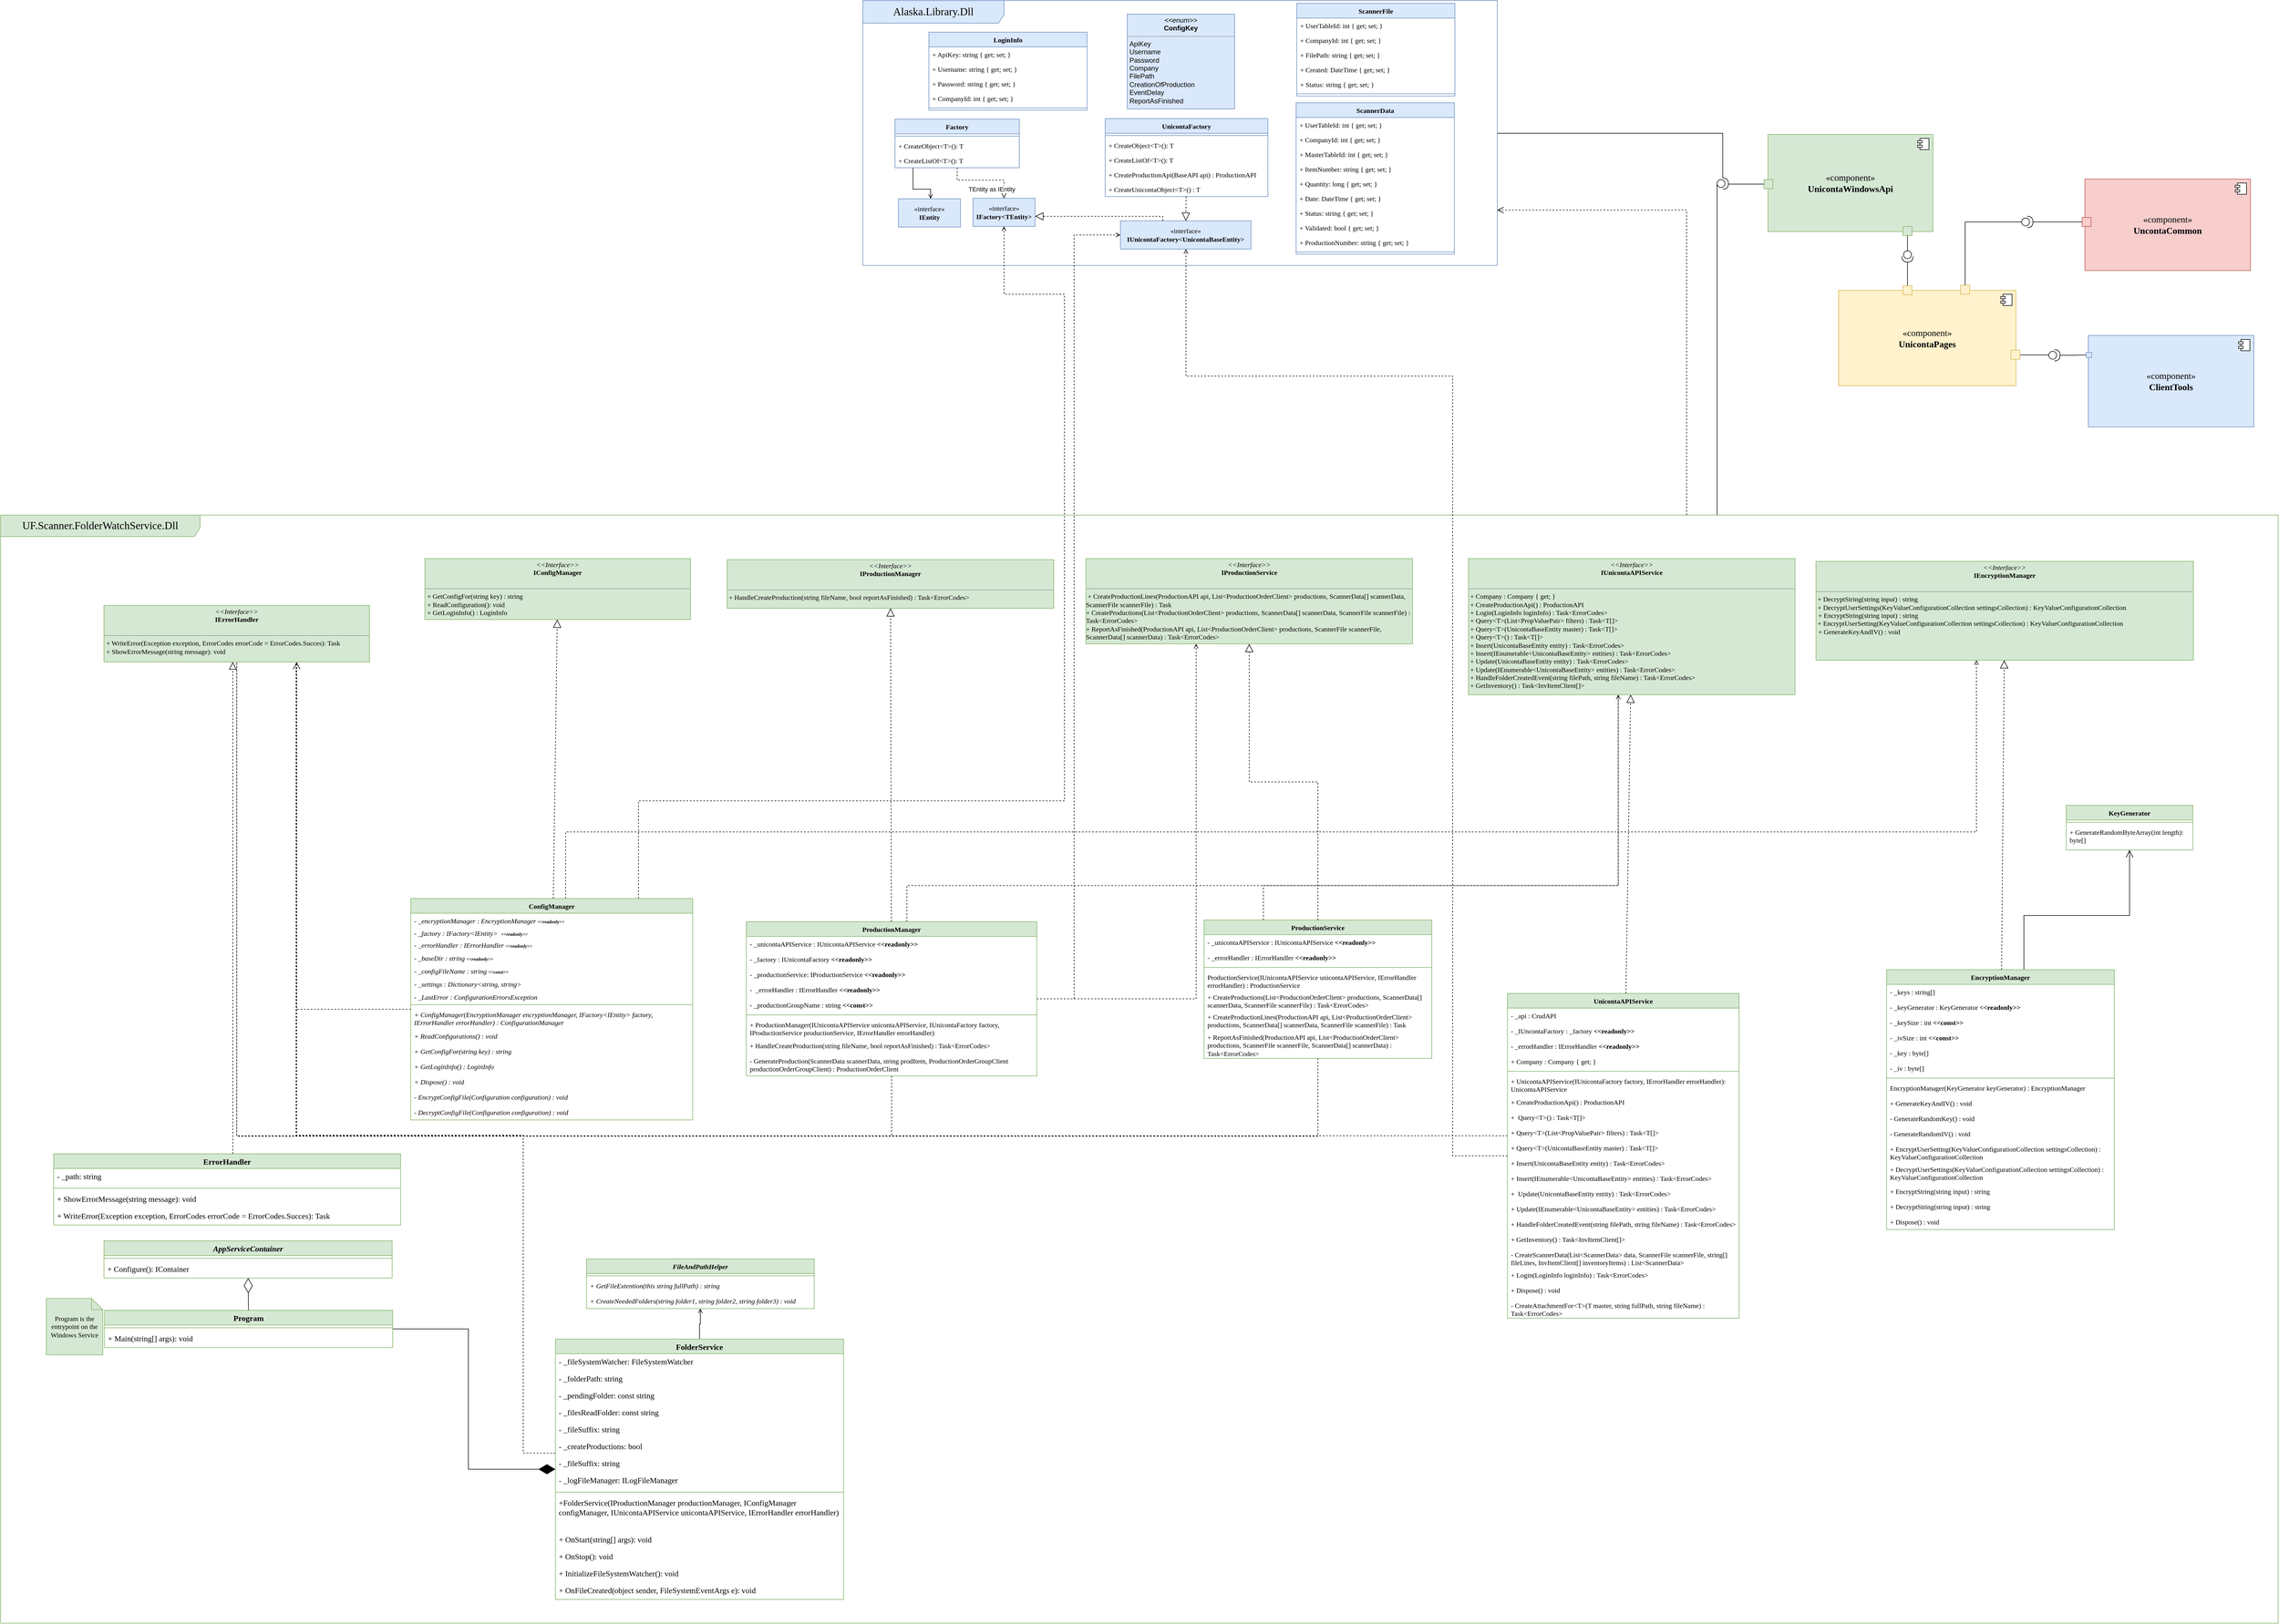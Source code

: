 <mxfile version="22.1.2" type="device">
  <diagram name="Side-1" id="CTxKAHCYk6EN-xnp3YJz">
    <mxGraphModel dx="7651" dy="5166" grid="0" gridSize="10" guides="0" tooltips="1" connect="1" arrows="1" fold="1" page="0" pageScale="1" pageWidth="827" pageHeight="1169" math="0" shadow="0">
      <root>
        <mxCell id="0" />
        <mxCell id="1" parent="0" />
        <mxCell id="WOszSyZfYFStPDBIGagN-208" value="Alaska.Library.Dll" style="shape=umlFrame;whiteSpace=wrap;html=1;pointerEvents=0;width=250;height=40;swimlaneFillColor=default;fontSize=19;fillColor=#dae8fc;strokeColor=#6c8ebf;fontFamily=Times New Roman;" parent="1" vertex="1">
          <mxGeometry x="-1938" y="-2587" width="1123" height="469" as="geometry" />
        </mxCell>
        <mxCell id="9tG2rEpFUyqkz14FgDBB-20" value="UF.Scanner.FolderWatchService.Dll" style="shape=umlFrame;whiteSpace=wrap;html=1;pointerEvents=0;width=353;height=38;swimlaneFillColor=default;fontSize=19;fillColor=#d5e8d4;strokeColor=#82b366;fontFamily=Times New Roman;" parent="1" vertex="1">
          <mxGeometry x="-3464" y="-1676" width="4031" height="1962" as="geometry" />
        </mxCell>
        <mxCell id="9tG2rEpFUyqkz14FgDBB-92" style="edgeStyle=orthogonalEdgeStyle;rounded=0;orthogonalLoop=1;jettySize=auto;html=1;endArrow=none;endFill=0;endSize=8;dashed=1;fontFamily=Times New Roman;" parent="1" source="9tG2rEpFUyqkz14FgDBB-1" target="bjttWvnQQo0JYeuI8odm-10" edge="1">
          <mxGeometry relative="1" as="geometry">
            <Array as="points">
              <mxPoint x="-2539" y="-15" />
              <mxPoint x="-2539" y="-578" />
              <mxPoint x="-2941" y="-578" />
            </Array>
          </mxGeometry>
        </mxCell>
        <mxCell id="bjttWvnQQo0JYeuI8odm-163" style="edgeStyle=orthogonalEdgeStyle;rounded=0;orthogonalLoop=1;jettySize=auto;html=1;endArrow=open;endFill=0;" parent="1" source="9tG2rEpFUyqkz14FgDBB-1" target="bjttWvnQQo0JYeuI8odm-22" edge="1">
          <mxGeometry relative="1" as="geometry" />
        </mxCell>
        <mxCell id="9tG2rEpFUyqkz14FgDBB-1" value="FolderService" style="swimlane;fontStyle=1;align=center;verticalAlign=top;childLayout=stackLayout;horizontal=1;startSize=26;horizontalStack=0;resizeParent=1;resizeParentMax=0;resizeLast=0;collapsible=1;marginBottom=0;whiteSpace=wrap;html=1;swimlaneFillColor=default;fillColor=#d5e8d4;strokeColor=#82b366;fontSize=14;fontFamily=Times New Roman;" parent="1" vertex="1">
          <mxGeometry x="-2482" y="-217" width="510" height="461" as="geometry" />
        </mxCell>
        <mxCell id="9tG2rEpFUyqkz14FgDBB-2" value="- _fileSystemWatcher: FileSystemWatcher" style="text;strokeColor=none;fillColor=none;align=left;verticalAlign=top;spacingLeft=4;spacingRight=4;overflow=hidden;rotatable=0;points=[[0,0.5],[1,0.5]];portConstraint=eastwest;whiteSpace=wrap;html=1;fontSize=14;fontFamily=Times New Roman;" parent="9tG2rEpFUyqkz14FgDBB-1" vertex="1">
          <mxGeometry y="26" width="510" height="30" as="geometry" />
        </mxCell>
        <mxCell id="9tG2rEpFUyqkz14FgDBB-9" value="- _folderPath: string" style="text;strokeColor=none;fillColor=none;align=left;verticalAlign=top;spacingLeft=4;spacingRight=4;overflow=hidden;rotatable=0;points=[[0,0.5],[1,0.5]];portConstraint=eastwest;whiteSpace=wrap;html=1;fontSize=14;fontFamily=Times New Roman;" parent="9tG2rEpFUyqkz14FgDBB-1" vertex="1">
          <mxGeometry y="56" width="510" height="30" as="geometry" />
        </mxCell>
        <mxCell id="bjttWvnQQo0JYeuI8odm-12" value="- _pendingFolder: const string" style="text;strokeColor=none;fillColor=none;align=left;verticalAlign=top;spacingLeft=4;spacingRight=4;overflow=hidden;rotatable=0;points=[[0,0.5],[1,0.5]];portConstraint=eastwest;whiteSpace=wrap;html=1;fontSize=14;fontFamily=Times New Roman;" parent="9tG2rEpFUyqkz14FgDBB-1" vertex="1">
          <mxGeometry y="86" width="510" height="30" as="geometry" />
        </mxCell>
        <mxCell id="bjttWvnQQo0JYeuI8odm-13" value="- _filesReadFolder: const string" style="text;strokeColor=none;fillColor=none;align=left;verticalAlign=top;spacingLeft=4;spacingRight=4;overflow=hidden;rotatable=0;points=[[0,0.5],[1,0.5]];portConstraint=eastwest;whiteSpace=wrap;html=1;fontSize=14;fontFamily=Times New Roman;" parent="9tG2rEpFUyqkz14FgDBB-1" vertex="1">
          <mxGeometry y="116" width="510" height="30" as="geometry" />
        </mxCell>
        <mxCell id="bjttWvnQQo0JYeuI8odm-14" value="- _fileSuffix: string" style="text;strokeColor=none;fillColor=none;align=left;verticalAlign=top;spacingLeft=4;spacingRight=4;overflow=hidden;rotatable=0;points=[[0,0.5],[1,0.5]];portConstraint=eastwest;whiteSpace=wrap;html=1;fontSize=14;fontFamily=Times New Roman;" parent="9tG2rEpFUyqkz14FgDBB-1" vertex="1">
          <mxGeometry y="146" width="510" height="30" as="geometry" />
        </mxCell>
        <mxCell id="bjttWvnQQo0JYeuI8odm-16" value="- _createProductions: bool" style="text;strokeColor=none;fillColor=none;align=left;verticalAlign=top;spacingLeft=4;spacingRight=4;overflow=hidden;rotatable=0;points=[[0,0.5],[1,0.5]];portConstraint=eastwest;whiteSpace=wrap;html=1;fontSize=14;fontFamily=Times New Roman;" parent="9tG2rEpFUyqkz14FgDBB-1" vertex="1">
          <mxGeometry y="176" width="510" height="30" as="geometry" />
        </mxCell>
        <mxCell id="bjttWvnQQo0JYeuI8odm-15" value="- _fileSuffix: string" style="text;strokeColor=none;fillColor=none;align=left;verticalAlign=top;spacingLeft=4;spacingRight=4;overflow=hidden;rotatable=0;points=[[0,0.5],[1,0.5]];portConstraint=eastwest;whiteSpace=wrap;html=1;fontSize=14;fontFamily=Times New Roman;" parent="9tG2rEpFUyqkz14FgDBB-1" vertex="1">
          <mxGeometry y="206" width="510" height="30" as="geometry" />
        </mxCell>
        <mxCell id="9tG2rEpFUyqkz14FgDBB-12" value="- _logFileManager: ILogFileManager" style="text;strokeColor=none;fillColor=none;align=left;verticalAlign=top;spacingLeft=4;spacingRight=4;overflow=hidden;rotatable=0;points=[[0,0.5],[1,0.5]];portConstraint=eastwest;whiteSpace=wrap;html=1;fontSize=14;fontFamily=Times New Roman;" parent="9tG2rEpFUyqkz14FgDBB-1" vertex="1">
          <mxGeometry y="236" width="510" height="30" as="geometry" />
        </mxCell>
        <mxCell id="9tG2rEpFUyqkz14FgDBB-3" value="" style="line;strokeWidth=1;fillColor=none;align=left;verticalAlign=middle;spacingTop=-1;spacingLeft=3;spacingRight=3;rotatable=0;labelPosition=right;points=[];portConstraint=eastwest;strokeColor=inherit;fontSize=14;fontFamily=Times New Roman;" parent="9tG2rEpFUyqkz14FgDBB-1" vertex="1">
          <mxGeometry y="266" width="510" height="10" as="geometry" />
        </mxCell>
        <mxCell id="9tG2rEpFUyqkz14FgDBB-80" value="+FolderService(IProductionManager productionManager, IConfigManager configManager, IUnicontaAPIService unicontaAPIService, IErrorHandler errorHandler)" style="text;strokeColor=none;fillColor=none;align=left;verticalAlign=top;spacingLeft=4;spacingRight=4;overflow=hidden;rotatable=0;points=[[0,0.5],[1,0.5]];portConstraint=eastwest;whiteSpace=wrap;html=1;fontSize=14;fontFamily=Times New Roman;" parent="9tG2rEpFUyqkz14FgDBB-1" vertex="1">
          <mxGeometry y="276" width="510" height="65" as="geometry" />
        </mxCell>
        <mxCell id="9tG2rEpFUyqkz14FgDBB-4" value="+ OnStart(string[] args): void" style="text;strokeColor=none;fillColor=none;align=left;verticalAlign=top;spacingLeft=4;spacingRight=4;overflow=hidden;rotatable=0;points=[[0,0.5],[1,0.5]];portConstraint=eastwest;whiteSpace=wrap;html=1;fontSize=14;fontFamily=Times New Roman;" parent="9tG2rEpFUyqkz14FgDBB-1" vertex="1">
          <mxGeometry y="341" width="510" height="30" as="geometry" />
        </mxCell>
        <mxCell id="9tG2rEpFUyqkz14FgDBB-15" value="+ OnStop(): void" style="text;strokeColor=none;fillColor=none;align=left;verticalAlign=top;spacingLeft=4;spacingRight=4;overflow=hidden;rotatable=0;points=[[0,0.5],[1,0.5]];portConstraint=eastwest;whiteSpace=wrap;html=1;fontSize=14;fontFamily=Times New Roman;" parent="9tG2rEpFUyqkz14FgDBB-1" vertex="1">
          <mxGeometry y="371" width="510" height="30" as="geometry" />
        </mxCell>
        <mxCell id="9tG2rEpFUyqkz14FgDBB-14" value="+ InitializeFileSystemWatcher(): void" style="text;strokeColor=none;fillColor=none;align=left;verticalAlign=top;spacingLeft=4;spacingRight=4;overflow=hidden;rotatable=0;points=[[0,0.5],[1,0.5]];portConstraint=eastwest;whiteSpace=wrap;html=1;fontSize=14;fontFamily=Times New Roman;" parent="9tG2rEpFUyqkz14FgDBB-1" vertex="1">
          <mxGeometry y="401" width="510" height="30" as="geometry" />
        </mxCell>
        <mxCell id="9tG2rEpFUyqkz14FgDBB-16" value="+ OnFileCreated(object sender, FileSystemEventArgs e): void" style="text;strokeColor=none;fillColor=none;align=left;verticalAlign=top;spacingLeft=4;spacingRight=4;overflow=hidden;rotatable=0;points=[[0,0.5],[1,0.5]];portConstraint=eastwest;whiteSpace=wrap;html=1;fontSize=14;fontFamily=Times New Roman;" parent="9tG2rEpFUyqkz14FgDBB-1" vertex="1">
          <mxGeometry y="431" width="510" height="30" as="geometry" />
        </mxCell>
        <mxCell id="9tG2rEpFUyqkz14FgDBB-5" value="ErrorHandler" style="swimlane;fontStyle=1;align=center;verticalAlign=top;childLayout=stackLayout;horizontal=1;startSize=26;horizontalStack=0;resizeParent=1;resizeParentMax=0;resizeLast=0;collapsible=1;marginBottom=0;whiteSpace=wrap;html=1;swimlaneFillColor=default;fillColor=#d5e8d4;strokeColor=#82b366;fontSize=14;fontFamily=Times New Roman;" parent="1" vertex="1">
          <mxGeometry x="-3370" y="-545" width="614" height="126" as="geometry" />
        </mxCell>
        <mxCell id="9tG2rEpFUyqkz14FgDBB-79" value="- _path: string" style="text;strokeColor=none;fillColor=none;align=left;verticalAlign=top;spacingLeft=4;spacingRight=4;overflow=hidden;rotatable=0;points=[[0,0.5],[1,0.5]];portConstraint=eastwest;whiteSpace=wrap;html=1;fontSize=14;fontStyle=0;fontFamily=Times New Roman;" parent="9tG2rEpFUyqkz14FgDBB-5" vertex="1">
          <mxGeometry y="26" width="614" height="30" as="geometry" />
        </mxCell>
        <mxCell id="9tG2rEpFUyqkz14FgDBB-7" value="" style="line;strokeWidth=1;fillColor=none;align=left;verticalAlign=middle;spacingTop=-1;spacingLeft=3;spacingRight=3;rotatable=0;labelPosition=right;points=[];portConstraint=eastwest;strokeColor=inherit;fontSize=14;fontFamily=Times New Roman;" parent="9tG2rEpFUyqkz14FgDBB-5" vertex="1">
          <mxGeometry y="56" width="614" height="10" as="geometry" />
        </mxCell>
        <mxCell id="9tG2rEpFUyqkz14FgDBB-8" value="+ ShowErrorMessage(string message): void" style="text;strokeColor=none;fillColor=none;align=left;verticalAlign=top;spacingLeft=4;spacingRight=4;overflow=hidden;rotatable=0;points=[[0,0.5],[1,0.5]];portConstraint=eastwest;whiteSpace=wrap;html=1;fontSize=14;fontFamily=Times New Roman;" parent="9tG2rEpFUyqkz14FgDBB-5" vertex="1">
          <mxGeometry y="66" width="614" height="30" as="geometry" />
        </mxCell>
        <mxCell id="9tG2rEpFUyqkz14FgDBB-21" value="+ WriteError(Exception exception, ErrorCodes errorCode = ErrorCodes.Succes): Task" style="text;strokeColor=none;fillColor=none;align=left;verticalAlign=top;spacingLeft=4;spacingRight=4;overflow=hidden;rotatable=0;points=[[0,0.5],[1,0.5]];portConstraint=eastwest;whiteSpace=wrap;html=1;fontSize=14;fontFamily=Times New Roman;" parent="9tG2rEpFUyqkz14FgDBB-5" vertex="1">
          <mxGeometry y="96" width="614" height="30" as="geometry" />
        </mxCell>
        <mxCell id="9tG2rEpFUyqkz14FgDBB-23" value="LoginInfo" style="swimlane;fontStyle=1;align=center;verticalAlign=top;childLayout=stackLayout;horizontal=1;startSize=26;horizontalStack=0;resizeParent=1;resizeParentMax=0;resizeLast=0;collapsible=1;marginBottom=0;whiteSpace=wrap;html=1;swimlaneFillColor=default;fillColor=#dae8fc;strokeColor=#6c8ebf;fontFamily=Times New Roman;" parent="1" vertex="1">
          <mxGeometry x="-1821" y="-2531" width="280" height="138" as="geometry" />
        </mxCell>
        <mxCell id="9tG2rEpFUyqkz14FgDBB-33" value="+ ApiKey: string { get; set; }" style="text;strokeColor=none;fillColor=none;align=left;verticalAlign=top;spacingLeft=4;spacingRight=4;overflow=hidden;rotatable=0;points=[[0,0.5],[1,0.5]];portConstraint=eastwest;whiteSpace=wrap;html=1;fontFamily=Times New Roman;" parent="9tG2rEpFUyqkz14FgDBB-23" vertex="1">
          <mxGeometry y="26" width="280" height="26" as="geometry" />
        </mxCell>
        <mxCell id="9tG2rEpFUyqkz14FgDBB-32" value="+ Username: string { get; set; }" style="text;strokeColor=none;fillColor=none;align=left;verticalAlign=top;spacingLeft=4;spacingRight=4;overflow=hidden;rotatable=0;points=[[0,0.5],[1,0.5]];portConstraint=eastwest;whiteSpace=wrap;html=1;fontFamily=Times New Roman;" parent="9tG2rEpFUyqkz14FgDBB-23" vertex="1">
          <mxGeometry y="52" width="280" height="26" as="geometry" />
        </mxCell>
        <mxCell id="9tG2rEpFUyqkz14FgDBB-34" value="+ Password: string { get; set; }" style="text;strokeColor=none;fillColor=none;align=left;verticalAlign=top;spacingLeft=4;spacingRight=4;overflow=hidden;rotatable=0;points=[[0,0.5],[1,0.5]];portConstraint=eastwest;whiteSpace=wrap;html=1;fontFamily=Times New Roman;" parent="9tG2rEpFUyqkz14FgDBB-23" vertex="1">
          <mxGeometry y="78" width="280" height="26" as="geometry" />
        </mxCell>
        <mxCell id="9tG2rEpFUyqkz14FgDBB-35" value="+ CompanyId: int { get; set; }" style="text;strokeColor=none;fillColor=none;align=left;verticalAlign=top;spacingLeft=4;spacingRight=4;overflow=hidden;rotatable=0;points=[[0,0.5],[1,0.5]];portConstraint=eastwest;whiteSpace=wrap;html=1;fontFamily=Times New Roman;" parent="9tG2rEpFUyqkz14FgDBB-23" vertex="1">
          <mxGeometry y="104" width="280" height="26" as="geometry" />
        </mxCell>
        <mxCell id="9tG2rEpFUyqkz14FgDBB-25" value="" style="line;strokeWidth=1;fillColor=none;align=left;verticalAlign=middle;spacingTop=-1;spacingLeft=3;spacingRight=3;rotatable=0;labelPosition=right;points=[];portConstraint=eastwest;strokeColor=inherit;fontFamily=Times New Roman;" parent="9tG2rEpFUyqkz14FgDBB-23" vertex="1">
          <mxGeometry y="130" width="280" height="8" as="geometry" />
        </mxCell>
        <mxCell id="9tG2rEpFUyqkz14FgDBB-62" value="AppServiceContainer" style="swimlane;fontStyle=3;align=center;verticalAlign=top;childLayout=stackLayout;horizontal=1;startSize=26;horizontalStack=0;resizeParent=1;resizeParentMax=0;resizeLast=0;collapsible=1;marginBottom=0;whiteSpace=wrap;html=1;swimlaneFillColor=default;fillColor=#d5e8d4;strokeColor=#82b366;fontSize=14;fontFamily=Times New Roman;" parent="1" vertex="1">
          <mxGeometry x="-3281" y="-391" width="510" height="66" as="geometry" />
        </mxCell>
        <mxCell id="9tG2rEpFUyqkz14FgDBB-66" value="" style="line;strokeWidth=1;fillColor=none;align=left;verticalAlign=middle;spacingTop=-1;spacingLeft=3;spacingRight=3;rotatable=0;labelPosition=right;points=[];portConstraint=eastwest;strokeColor=inherit;fontSize=14;fontFamily=Times New Roman;" parent="9tG2rEpFUyqkz14FgDBB-62" vertex="1">
          <mxGeometry y="26" width="510" height="10" as="geometry" />
        </mxCell>
        <mxCell id="9tG2rEpFUyqkz14FgDBB-71" value="+ Configure(): IContainer" style="text;strokeColor=none;fillColor=none;align=left;verticalAlign=top;spacingLeft=4;spacingRight=4;overflow=hidden;rotatable=0;points=[[0,0.5],[1,0.5]];portConstraint=eastwest;whiteSpace=wrap;html=1;fontSize=14;fontFamily=Times New Roman;" parent="9tG2rEpFUyqkz14FgDBB-62" vertex="1">
          <mxGeometry y="36" width="510" height="30" as="geometry" />
        </mxCell>
        <mxCell id="9tG2rEpFUyqkz14FgDBB-72" style="edgeStyle=orthogonalEdgeStyle;rounded=0;orthogonalLoop=1;jettySize=auto;html=1;dashed=1;endArrow=open;endFill=0;startSize=12;endSize=9;fontFamily=Times New Roman;" parent="1" source="9tG2rEpFUyqkz14FgDBB-20" target="WOszSyZfYFStPDBIGagN-208" edge="1">
          <mxGeometry relative="1" as="geometry">
            <mxPoint x="917.5" y="761.46" as="targetPoint" />
            <Array as="points">
              <mxPoint x="-480" y="-2216" />
            </Array>
          </mxGeometry>
        </mxCell>
        <mxCell id="9tG2rEpFUyqkz14FgDBB-90" style="edgeStyle=orthogonalEdgeStyle;rounded=0;orthogonalLoop=1;jettySize=auto;html=1;endArrow=diamondThin;endFill=1;endSize=27;fontFamily=Times New Roman;" parent="1" source="9tG2rEpFUyqkz14FgDBB-81" target="9tG2rEpFUyqkz14FgDBB-1" edge="1">
          <mxGeometry relative="1" as="geometry" />
        </mxCell>
        <mxCell id="9tG2rEpFUyqkz14FgDBB-81" value="Program" style="swimlane;fontStyle=1;align=center;verticalAlign=top;childLayout=stackLayout;horizontal=1;startSize=26;horizontalStack=0;resizeParent=1;resizeParentMax=0;resizeLast=0;collapsible=1;marginBottom=0;whiteSpace=wrap;html=1;swimlaneFillColor=default;fillColor=#d5e8d4;strokeColor=#82b366;fontSize=14;fontFamily=Times New Roman;" parent="1" vertex="1">
          <mxGeometry x="-3280" y="-268" width="510" height="66" as="geometry" />
        </mxCell>
        <mxCell id="9tG2rEpFUyqkz14FgDBB-83" value="" style="line;strokeWidth=1;fillColor=none;align=left;verticalAlign=middle;spacingTop=-1;spacingLeft=3;spacingRight=3;rotatable=0;labelPosition=right;points=[];portConstraint=eastwest;strokeColor=inherit;fontSize=14;fontFamily=Times New Roman;" parent="9tG2rEpFUyqkz14FgDBB-81" vertex="1">
          <mxGeometry y="26" width="510" height="10" as="geometry" />
        </mxCell>
        <mxCell id="9tG2rEpFUyqkz14FgDBB-88" value="+ Main(string[] args): void" style="text;strokeColor=none;fillColor=none;align=left;verticalAlign=top;spacingLeft=4;spacingRight=4;overflow=hidden;rotatable=0;points=[[0,0.5],[1,0.5]];portConstraint=eastwest;whiteSpace=wrap;html=1;fontSize=14;fontFamily=Times New Roman;" parent="9tG2rEpFUyqkz14FgDBB-81" vertex="1">
          <mxGeometry y="36" width="510" height="30" as="geometry" />
        </mxCell>
        <mxCell id="9tG2rEpFUyqkz14FgDBB-93" value="Program is the entrypoint on the Windows Service" style="shape=note;size=20;whiteSpace=wrap;html=1;fillColor=#d5e8d4;strokeColor=#82b366;fontFamily=Times New Roman;" parent="1" vertex="1">
          <mxGeometry x="-3383" y="-289" width="100" height="100" as="geometry" />
        </mxCell>
        <mxCell id="WOszSyZfYFStPDBIGagN-116" value="&lt;font style=&quot;font-size: 16px;&quot;&gt;«component»&lt;br&gt;&lt;b&gt;UnicontaPages&lt;/b&gt;&lt;/font&gt;" style="html=1;dropTarget=0;whiteSpace=wrap;fillColor=#fff2cc;strokeColor=#d6b656;fontFamily=Times New Roman;" parent="1" vertex="1">
          <mxGeometry x="-211" y="-2074" width="314" height="169" as="geometry" />
        </mxCell>
        <mxCell id="WOszSyZfYFStPDBIGagN-117" value="" style="shape=module;jettyWidth=8;jettyHeight=4;fontFamily=Times New Roman;" parent="WOszSyZfYFStPDBIGagN-116" vertex="1">
          <mxGeometry x="1" width="20" height="20" relative="1" as="geometry">
            <mxPoint x="-27" y="7" as="offset" />
          </mxGeometry>
        </mxCell>
        <mxCell id="WOszSyZfYFStPDBIGagN-118" value="&lt;font style=&quot;font-size: 16px;&quot;&gt;«component»&lt;br&gt;&lt;b&gt;ClientTools&lt;/b&gt;&lt;/font&gt;" style="html=1;dropTarget=0;whiteSpace=wrap;fillColor=#dae8fc;strokeColor=#6c8ebf;fontFamily=Times New Roman;" parent="1" vertex="1">
          <mxGeometry x="231" y="-1994" width="293" height="162" as="geometry" />
        </mxCell>
        <mxCell id="WOszSyZfYFStPDBIGagN-119" value="" style="shape=module;jettyWidth=8;jettyHeight=4;fontFamily=Times New Roman;" parent="WOszSyZfYFStPDBIGagN-118" vertex="1">
          <mxGeometry x="1" width="20" height="20" relative="1" as="geometry">
            <mxPoint x="-27" y="7" as="offset" />
          </mxGeometry>
        </mxCell>
        <mxCell id="WOszSyZfYFStPDBIGagN-135" value="" style="verticalLabelPosition=bottom;verticalAlign=top;html=1;shape=mxgraph.basic.rect;fillColor2=none;strokeWidth=1;size=4.5;indent=5;strokeColor=#6c8ebf;align=center;fontFamily=Times New Roman;fontSize=12;fillColor=#dae8fc;" parent="1" vertex="1">
          <mxGeometry x="227" y="-1964" width="10" height="9" as="geometry" />
        </mxCell>
        <mxCell id="WOszSyZfYFStPDBIGagN-138" style="edgeStyle=orthogonalEdgeStyle;rounded=0;orthogonalLoop=1;jettySize=auto;html=1;fontFamily=Times New Roman;fontSize=12;fontColor=default;endArrow=none;endFill=0;" parent="1" source="WOszSyZfYFStPDBIGagN-137" target="WOszSyZfYFStPDBIGagN-135" edge="1">
          <mxGeometry relative="1" as="geometry" />
        </mxCell>
        <mxCell id="WOszSyZfYFStPDBIGagN-137" value="" style="shape=providedRequiredInterface;html=1;verticalLabelPosition=bottom;sketch=0;strokeColor=default;align=center;verticalAlign=middle;fontFamily=Times New Roman;fontSize=12;fontColor=default;fillColor=default;direction=east;" parent="1" vertex="1">
          <mxGeometry x="161" y="-1969" width="20" height="20" as="geometry" />
        </mxCell>
        <mxCell id="WOszSyZfYFStPDBIGagN-139" style="edgeStyle=orthogonalEdgeStyle;rounded=0;orthogonalLoop=1;jettySize=auto;html=1;entryX=0.806;entryY=0.439;entryDx=0;entryDy=0;entryPerimeter=0;fontFamily=Times New Roman;fontSize=12;fontColor=default;endArrow=none;endFill=0;" parent="1" source="WOszSyZfYFStPDBIGagN-137" edge="1">
          <mxGeometry relative="1" as="geometry">
            <mxPoint x="105.06" y="-1959.488" as="targetPoint" />
          </mxGeometry>
        </mxCell>
        <mxCell id="WOszSyZfYFStPDBIGagN-140" value="&lt;font style=&quot;font-size: 16px;&quot;&gt;«component»&lt;br&gt;&lt;b&gt;UnicontaWindowsApi&lt;/b&gt;&lt;/font&gt;" style="html=1;dropTarget=0;whiteSpace=wrap;strokeColor=#82b366;align=center;verticalAlign=middle;fontFamily=Times New Roman;fontSize=12;fillColor=#d5e8d4;" parent="1" vertex="1">
          <mxGeometry x="-336" y="-2350" width="292" height="172" as="geometry" />
        </mxCell>
        <mxCell id="WOszSyZfYFStPDBIGagN-141" value="" style="shape=module;jettyWidth=8;jettyHeight=4;strokeColor=default;align=center;verticalAlign=middle;fontFamily=Times New Roman;fontSize=12;fontColor=default;fillColor=default;html=1;" parent="WOszSyZfYFStPDBIGagN-140" vertex="1">
          <mxGeometry x="1" width="20" height="20" relative="1" as="geometry">
            <mxPoint x="-27" y="7" as="offset" />
          </mxGeometry>
        </mxCell>
        <mxCell id="WOszSyZfYFStPDBIGagN-201" style="edgeStyle=orthogonalEdgeStyle;rounded=0;orthogonalLoop=1;jettySize=auto;html=1;fontFamily=Times New Roman;fontSize=12;fontColor=default;endArrow=none;endFill=0;" parent="1" source="WOszSyZfYFStPDBIGagN-142" target="WOszSyZfYFStPDBIGagN-194" edge="1">
          <mxGeometry relative="1" as="geometry" />
        </mxCell>
        <mxCell id="WOszSyZfYFStPDBIGagN-202" style="edgeStyle=orthogonalEdgeStyle;rounded=0;orthogonalLoop=1;jettySize=auto;html=1;fontFamily=Times New Roman;fontSize=12;fontColor=default;endArrow=none;endFill=0;" parent="1" source="WOszSyZfYFStPDBIGagN-142" target="WOszSyZfYFStPDBIGagN-199" edge="1">
          <mxGeometry relative="1" as="geometry" />
        </mxCell>
        <mxCell id="WOszSyZfYFStPDBIGagN-142" value="" style="shape=providedRequiredInterface;html=1;verticalLabelPosition=bottom;sketch=0;strokeColor=default;align=center;verticalAlign=middle;fontFamily=Times New Roman;fontSize=12;fontColor=default;fillColor=default;direction=south;" parent="1" vertex="1">
          <mxGeometry x="-99" y="-2144" width="20" height="20" as="geometry" />
        </mxCell>
        <mxCell id="WOszSyZfYFStPDBIGagN-162" value="&lt;font style=&quot;font-size: 16px;&quot;&gt;«component»&lt;br&gt;&lt;b&gt;UncontaCommon&lt;/b&gt;&lt;/font&gt;" style="html=1;dropTarget=0;whiteSpace=wrap;fillColor=#f8cecc;strokeColor=#b85450;fontFamily=Times New Roman;" parent="1" vertex="1">
          <mxGeometry x="225" y="-2271" width="293" height="162" as="geometry" />
        </mxCell>
        <mxCell id="WOszSyZfYFStPDBIGagN-163" value="" style="shape=module;jettyWidth=8;jettyHeight=4;fontFamily=Times New Roman;" parent="WOszSyZfYFStPDBIGagN-162" vertex="1">
          <mxGeometry x="1" width="20" height="20" relative="1" as="geometry">
            <mxPoint x="-27" y="7" as="offset" />
          </mxGeometry>
        </mxCell>
        <mxCell id="WOszSyZfYFStPDBIGagN-165" value="" style="rounded=0;whiteSpace=wrap;html=1;strokeColor=#b85450;align=center;verticalAlign=middle;fontFamily=Times New Roman;fontSize=12;fillColor=#f8cecc;" parent="1" vertex="1">
          <mxGeometry x="220" y="-2203" width="16" height="16" as="geometry" />
        </mxCell>
        <mxCell id="WOszSyZfYFStPDBIGagN-166" value="" style="rounded=0;whiteSpace=wrap;html=1;strokeColor=#d6b656;align=center;verticalAlign=middle;fontFamily=Times New Roman;fontSize=12;fillColor=#fff2cc;" parent="1" vertex="1">
          <mxGeometry x="5" y="-2083" width="16" height="16" as="geometry" />
        </mxCell>
        <mxCell id="WOszSyZfYFStPDBIGagN-170" style="edgeStyle=orthogonalEdgeStyle;rounded=0;orthogonalLoop=1;jettySize=auto;html=1;fontFamily=Times New Roman;fontSize=12;fontColor=default;endArrow=none;endFill=0;" parent="1" source="WOszSyZfYFStPDBIGagN-167" target="WOszSyZfYFStPDBIGagN-165" edge="1">
          <mxGeometry relative="1" as="geometry" />
        </mxCell>
        <mxCell id="WOszSyZfYFStPDBIGagN-171" style="edgeStyle=orthogonalEdgeStyle;rounded=0;orthogonalLoop=1;jettySize=auto;html=1;entryX=0.5;entryY=0;entryDx=0;entryDy=0;fontFamily=Times New Roman;fontSize=12;fontColor=default;endArrow=none;endFill=0;" parent="1" source="WOszSyZfYFStPDBIGagN-167" target="WOszSyZfYFStPDBIGagN-166" edge="1">
          <mxGeometry relative="1" as="geometry" />
        </mxCell>
        <mxCell id="WOszSyZfYFStPDBIGagN-167" value="" style="shape=providedRequiredInterface;html=1;verticalLabelPosition=bottom;sketch=0;strokeColor=default;align=center;verticalAlign=middle;fontFamily=Times New Roman;fontSize=12;fontColor=default;fillColor=default;direction=east;" parent="1" vertex="1">
          <mxGeometry x="113" y="-2205" width="20" height="20" as="geometry" />
        </mxCell>
        <mxCell id="WOszSyZfYFStPDBIGagN-194" value="" style="rounded=0;whiteSpace=wrap;html=1;strokeColor=#d6b656;align=center;verticalAlign=middle;fontFamily=Times New Roman;fontSize=12;fillColor=#fff2cc;" parent="1" vertex="1">
          <mxGeometry x="-97" y="-2082" width="16" height="16" as="geometry" />
        </mxCell>
        <mxCell id="WOszSyZfYFStPDBIGagN-196" value="" style="rounded=0;whiteSpace=wrap;html=1;strokeColor=#d6b656;align=center;verticalAlign=middle;fontFamily=Times New Roman;fontSize=12;fillColor=#fff2cc;" parent="1" vertex="1">
          <mxGeometry x="94" y="-1968" width="16" height="16" as="geometry" />
        </mxCell>
        <mxCell id="WOszSyZfYFStPDBIGagN-199" value="" style="rounded=0;whiteSpace=wrap;html=1;strokeColor=#82b366;align=center;verticalAlign=middle;fontFamily=Times New Roman;fontSize=12;fillColor=#d5e8d4;" parent="1" vertex="1">
          <mxGeometry x="-97" y="-2187" width="16" height="16" as="geometry" />
        </mxCell>
        <mxCell id="WOszSyZfYFStPDBIGagN-203" value="" style="rounded=0;whiteSpace=wrap;html=1;strokeColor=#82b366;align=center;verticalAlign=middle;fontFamily=Times New Roman;fontSize=12;fillColor=#d5e8d4;" parent="1" vertex="1">
          <mxGeometry x="-343" y="-2270" width="16" height="16" as="geometry" />
        </mxCell>
        <mxCell id="WOszSyZfYFStPDBIGagN-205" style="edgeStyle=orthogonalEdgeStyle;rounded=0;orthogonalLoop=1;jettySize=auto;html=1;fontFamily=Times New Roman;fontSize=12;fontColor=default;endArrow=none;endFill=0;exitX=0;exitY=0.5;exitDx=0;exitDy=0;exitPerimeter=0;" parent="1" source="WOszSyZfYFStPDBIGagN-204" target="9tG2rEpFUyqkz14FgDBB-20" edge="1">
          <mxGeometry relative="1" as="geometry">
            <Array as="points">
              <mxPoint x="-426" y="-1786" />
              <mxPoint x="-426" y="-1786" />
            </Array>
            <mxPoint x="1507" y="-517" as="sourcePoint" />
          </mxGeometry>
        </mxCell>
        <mxCell id="WOszSyZfYFStPDBIGagN-207" style="edgeStyle=orthogonalEdgeStyle;rounded=0;orthogonalLoop=1;jettySize=auto;html=1;fontFamily=Times New Roman;fontSize=12;fontColor=default;endArrow=none;endFill=0;" parent="1" source="WOszSyZfYFStPDBIGagN-204" target="WOszSyZfYFStPDBIGagN-203" edge="1">
          <mxGeometry relative="1" as="geometry">
            <Array as="points">
              <mxPoint x="-393" y="-2262" />
              <mxPoint x="-393" y="-2262" />
            </Array>
          </mxGeometry>
        </mxCell>
        <mxCell id="WOszSyZfYFStPDBIGagN-204" value="" style="shape=providedRequiredInterface;html=1;verticalLabelPosition=bottom;sketch=0;strokeColor=default;align=center;verticalAlign=middle;fontFamily=Times New Roman;fontSize=12;fontColor=default;fillColor=default;direction=east;" parent="1" vertex="1">
          <mxGeometry x="-426" y="-2273" width="20" height="20" as="geometry" />
        </mxCell>
        <mxCell id="WOszSyZfYFStPDBIGagN-228" style="edgeStyle=orthogonalEdgeStyle;rounded=0;orthogonalLoop=1;jettySize=auto;html=1;endArrow=block;endFill=0;dashed=1;endSize=13;fontFamily=Times New Roman;" parent="1" source="WOszSyZfYFStPDBIGagN-229" target="WOszSyZfYFStPDBIGagN-232" edge="1">
          <mxGeometry relative="1" as="geometry" />
        </mxCell>
        <mxCell id="bjttWvnQQo0JYeuI8odm-126" value="TEntity as IEntity" style="edgeLabel;html=1;align=center;verticalAlign=middle;resizable=0;points=[];" parent="WOszSyZfYFStPDBIGagN-228" vertex="1" connectable="0">
          <mxGeometry x="0.159" relative="1" as="geometry">
            <mxPoint x="3" y="16" as="offset" />
          </mxGeometry>
        </mxCell>
        <mxCell id="bjttWvnQQo0JYeuI8odm-127" style="edgeStyle=orthogonalEdgeStyle;rounded=0;orthogonalLoop=1;jettySize=auto;html=1;endArrow=open;endFill=0;" parent="1" source="WOszSyZfYFStPDBIGagN-229" target="bjttWvnQQo0JYeuI8odm-125" edge="1">
          <mxGeometry relative="1" as="geometry">
            <Array as="points">
              <mxPoint x="-1849" y="-2253" />
              <mxPoint x="-1818" y="-2253" />
            </Array>
          </mxGeometry>
        </mxCell>
        <mxCell id="WOszSyZfYFStPDBIGagN-229" value="Factory" style="swimlane;fontStyle=1;align=center;verticalAlign=top;childLayout=stackLayout;horizontal=1;startSize=26;horizontalStack=0;resizeParent=1;resizeParentMax=0;resizeLast=0;collapsible=1;marginBottom=0;whiteSpace=wrap;html=1;fillColor=#dae8fc;strokeColor=#6c8ebf;swimlaneFillColor=default;fontFamily=Times New Roman;" parent="1" vertex="1">
          <mxGeometry x="-1881" y="-2377" width="220" height="86" as="geometry" />
        </mxCell>
        <mxCell id="WOszSyZfYFStPDBIGagN-230" value="" style="line;strokeWidth=1;fillColor=none;align=left;verticalAlign=middle;spacingTop=-1;spacingLeft=3;spacingRight=3;rotatable=0;labelPosition=right;points=[];portConstraint=eastwest;strokeColor=inherit;fontFamily=Times New Roman;" parent="WOszSyZfYFStPDBIGagN-229" vertex="1">
          <mxGeometry y="26" width="220" height="8" as="geometry" />
        </mxCell>
        <mxCell id="WOszSyZfYFStPDBIGagN-231" value="+ CreateObject&amp;lt;T&amp;gt;(): T" style="text;strokeColor=none;fillColor=none;align=left;verticalAlign=top;spacingLeft=4;spacingRight=4;overflow=hidden;rotatable=0;points=[[0,0.5],[1,0.5]];portConstraint=eastwest;whiteSpace=wrap;html=1;fontFamily=Times New Roman;" parent="WOszSyZfYFStPDBIGagN-229" vertex="1">
          <mxGeometry y="34" width="220" height="26" as="geometry" />
        </mxCell>
        <mxCell id="bjttWvnQQo0JYeuI8odm-124" value="+ CreateListOf&amp;lt;T&amp;gt;(): T" style="text;strokeColor=none;fillColor=none;align=left;verticalAlign=top;spacingLeft=4;spacingRight=4;overflow=hidden;rotatable=0;points=[[0,0.5],[1,0.5]];portConstraint=eastwest;whiteSpace=wrap;html=1;fontFamily=Times New Roman;" parent="WOszSyZfYFStPDBIGagN-229" vertex="1">
          <mxGeometry y="60" width="220" height="26" as="geometry" />
        </mxCell>
        <mxCell id="WOszSyZfYFStPDBIGagN-232" value="«interface»&lt;br&gt;&lt;b&gt;IFactory&amp;lt;TEntity&amp;gt;&lt;/b&gt;" style="html=1;whiteSpace=wrap;fillColor=#dae8fc;strokeColor=#6c8ebf;fontFamily=Times New Roman;" parent="1" vertex="1">
          <mxGeometry x="-1743" y="-2237" width="110" height="50" as="geometry" />
        </mxCell>
        <mxCell id="WOszSyZfYFStPDBIGagN-235" value="ScannerFile" style="swimlane;fontStyle=1;align=center;verticalAlign=top;childLayout=stackLayout;horizontal=1;startSize=26;horizontalStack=0;resizeParent=1;resizeParentMax=0;resizeLast=0;collapsible=1;marginBottom=0;whiteSpace=wrap;html=1;swimlaneFillColor=default;fillColor=#dae8fc;strokeColor=#6c8ebf;fontFamily=Times New Roman;" parent="1" vertex="1">
          <mxGeometry x="-1170" y="-2582" width="280" height="164" as="geometry" />
        </mxCell>
        <mxCell id="WOszSyZfYFStPDBIGagN-236" value="+ UserTableId: int { get; set; }" style="text;strokeColor=none;fillColor=none;align=left;verticalAlign=top;spacingLeft=4;spacingRight=4;overflow=hidden;rotatable=0;points=[[0,0.5],[1,0.5]];portConstraint=eastwest;whiteSpace=wrap;html=1;fontFamily=Times New Roman;" parent="WOszSyZfYFStPDBIGagN-235" vertex="1">
          <mxGeometry y="26" width="280" height="26" as="geometry" />
        </mxCell>
        <mxCell id="WOszSyZfYFStPDBIGagN-237" value="+ CompanyId: int { get; set; }" style="text;strokeColor=none;fillColor=none;align=left;verticalAlign=top;spacingLeft=4;spacingRight=4;overflow=hidden;rotatable=0;points=[[0,0.5],[1,0.5]];portConstraint=eastwest;whiteSpace=wrap;html=1;fontFamily=Times New Roman;" parent="WOszSyZfYFStPDBIGagN-235" vertex="1">
          <mxGeometry y="52" width="280" height="26" as="geometry" />
        </mxCell>
        <mxCell id="WOszSyZfYFStPDBIGagN-238" value="+ FilePath: string { get; set; }" style="text;strokeColor=none;fillColor=none;align=left;verticalAlign=top;spacingLeft=4;spacingRight=4;overflow=hidden;rotatable=0;points=[[0,0.5],[1,0.5]];portConstraint=eastwest;whiteSpace=wrap;html=1;fontFamily=Times New Roman;" parent="WOszSyZfYFStPDBIGagN-235" vertex="1">
          <mxGeometry y="78" width="280" height="26" as="geometry" />
        </mxCell>
        <mxCell id="WOszSyZfYFStPDBIGagN-239" value="+ Created: DateTime { get; set; }" style="text;strokeColor=none;fillColor=none;align=left;verticalAlign=top;spacingLeft=4;spacingRight=4;overflow=hidden;rotatable=0;points=[[0,0.5],[1,0.5]];portConstraint=eastwest;whiteSpace=wrap;html=1;fontFamily=Times New Roman;" parent="WOszSyZfYFStPDBIGagN-235" vertex="1">
          <mxGeometry y="104" width="280" height="26" as="geometry" />
        </mxCell>
        <mxCell id="bjttWvnQQo0JYeuI8odm-150" value="+ Status: string { get; set; }" style="text;strokeColor=none;fillColor=none;align=left;verticalAlign=top;spacingLeft=4;spacingRight=4;overflow=hidden;rotatable=0;points=[[0,0.5],[1,0.5]];portConstraint=eastwest;whiteSpace=wrap;html=1;fontFamily=Times New Roman;" parent="WOszSyZfYFStPDBIGagN-235" vertex="1">
          <mxGeometry y="130" width="280" height="26" as="geometry" />
        </mxCell>
        <mxCell id="WOszSyZfYFStPDBIGagN-240" value="" style="line;strokeWidth=1;fillColor=none;align=left;verticalAlign=middle;spacingTop=-1;spacingLeft=3;spacingRight=3;rotatable=0;labelPosition=right;points=[];portConstraint=eastwest;strokeColor=inherit;fontFamily=Times New Roman;" parent="WOszSyZfYFStPDBIGagN-235" vertex="1">
          <mxGeometry y="156" width="280" height="8" as="geometry" />
        </mxCell>
        <mxCell id="bjttWvnQQo0JYeuI8odm-9" style="edgeStyle=orthogonalEdgeStyle;rounded=0;orthogonalLoop=1;jettySize=auto;html=1;dashed=1;endArrow=block;endFill=0;startSize=13;endSize=11;fontFamily=Times New Roman;" parent="1" source="9tG2rEpFUyqkz14FgDBB-5" target="bjttWvnQQo0JYeuI8odm-10" edge="1">
          <mxGeometry relative="1" as="geometry">
            <mxPoint x="-1493" y="-217" as="sourcePoint" />
            <mxPoint x="-1780" y="-325" as="targetPoint" />
            <Array as="points">
              <mxPoint x="-3053" y="-659" />
              <mxPoint x="-3053" y="-659" />
            </Array>
          </mxGeometry>
        </mxCell>
        <mxCell id="bjttWvnQQo0JYeuI8odm-10" value="&lt;p style=&quot;margin:0px;margin-top:4px;text-align:center;&quot;&gt;&lt;i&gt;&amp;lt;&amp;lt;Interface&amp;gt;&amp;gt;&lt;/i&gt;&lt;br&gt;&lt;b&gt;IErrorHandler&lt;/b&gt;&lt;/p&gt;&lt;br&gt;&lt;hr size=&quot;1&quot;&gt;&lt;p style=&quot;margin:0px;margin-left:4px;&quot;&gt;+ WriteError(Exception exception, ErrorCodes errorCode = ErrorCodes.Succes): Task&lt;br&gt;+ ShowErrorMessage(string message): void&lt;/p&gt;" style="verticalAlign=top;align=left;overflow=fill;fontSize=12;fontFamily=Times New Roman;html=1;whiteSpace=wrap;fillColor=#d5e8d4;strokeColor=#82b366;gradientColor=none;" parent="1" vertex="1">
          <mxGeometry x="-3281" y="-1516" width="470" height="100" as="geometry" />
        </mxCell>
        <mxCell id="bjttWvnQQo0JYeuI8odm-17" value="" style="endArrow=diamondThin;endFill=0;endSize=24;html=1;rounded=0;fontFamily=Times New Roman;" parent="1" source="9tG2rEpFUyqkz14FgDBB-81" target="9tG2rEpFUyqkz14FgDBB-62" edge="1">
          <mxGeometry width="160" relative="1" as="geometry">
            <mxPoint x="-3165" y="-382" as="sourcePoint" />
            <mxPoint x="-3005" y="-382" as="targetPoint" />
          </mxGeometry>
        </mxCell>
        <mxCell id="bjttWvnQQo0JYeuI8odm-18" value="KeyGenerator" style="swimlane;fontStyle=1;align=center;verticalAlign=top;childLayout=stackLayout;horizontal=1;startSize=26;horizontalStack=0;resizeParent=1;resizeParentMax=0;resizeLast=0;collapsible=1;marginBottom=0;whiteSpace=wrap;html=1;fillColor=#d5e8d4;strokeColor=#82b366;swimlaneFillColor=default;fontFamily=Times New Roman;" parent="1" vertex="1">
          <mxGeometry x="192" y="-1162" width="224" height="79" as="geometry" />
        </mxCell>
        <mxCell id="bjttWvnQQo0JYeuI8odm-20" value="" style="line;strokeWidth=1;fillColor=none;align=left;verticalAlign=middle;spacingTop=-1;spacingLeft=3;spacingRight=3;rotatable=0;labelPosition=right;points=[];portConstraint=eastwest;strokeColor=inherit;fontFamily=Times New Roman;" parent="bjttWvnQQo0JYeuI8odm-18" vertex="1">
          <mxGeometry y="26" width="224" height="8" as="geometry" />
        </mxCell>
        <mxCell id="bjttWvnQQo0JYeuI8odm-21" value="+ GenerateRandomByteArray(int length): byte[]" style="text;strokeColor=none;fillColor=none;align=left;verticalAlign=top;spacingLeft=4;spacingRight=4;overflow=hidden;rotatable=0;points=[[0,0.5],[1,0.5]];portConstraint=eastwest;whiteSpace=wrap;html=1;fontFamily=Times New Roman;" parent="bjttWvnQQo0JYeuI8odm-18" vertex="1">
          <mxGeometry y="34" width="224" height="45" as="geometry" />
        </mxCell>
        <mxCell id="bjttWvnQQo0JYeuI8odm-22" value="&lt;i&gt;FileAndPathHelper&lt;/i&gt;" style="swimlane;fontStyle=1;align=center;verticalAlign=top;childLayout=stackLayout;horizontal=1;startSize=26;horizontalStack=0;resizeParent=1;resizeParentMax=0;resizeLast=0;collapsible=1;marginBottom=0;whiteSpace=wrap;html=1;fillColor=#d5e8d4;strokeColor=#82b366;swimlaneFillColor=default;fontFamily=Times New Roman;" parent="1" vertex="1">
          <mxGeometry x="-2427" y="-359" width="403" height="88" as="geometry" />
        </mxCell>
        <mxCell id="bjttWvnQQo0JYeuI8odm-23" value="" style="line;strokeWidth=1;fillColor=none;align=left;verticalAlign=middle;spacingTop=-1;spacingLeft=3;spacingRight=3;rotatable=0;labelPosition=right;points=[];portConstraint=eastwest;strokeColor=inherit;fontFamily=Times New Roman;" parent="bjttWvnQQo0JYeuI8odm-22" vertex="1">
          <mxGeometry y="26" width="403" height="8" as="geometry" />
        </mxCell>
        <mxCell id="bjttWvnQQo0JYeuI8odm-24" value="+ GetFileExtention(this string fullPath) : string" style="text;strokeColor=none;fillColor=none;align=left;verticalAlign=top;spacingLeft=4;spacingRight=4;overflow=hidden;rotatable=0;points=[[0,0.5],[1,0.5]];portConstraint=eastwest;whiteSpace=wrap;html=1;fontStyle=2;fontFamily=Times New Roman;" parent="bjttWvnQQo0JYeuI8odm-22" vertex="1">
          <mxGeometry y="34" width="403" height="27" as="geometry" />
        </mxCell>
        <mxCell id="bjttWvnQQo0JYeuI8odm-26" value="+ CreateNeededFolders(string folder1, string folder2, string folder3) : void" style="text;strokeColor=none;fillColor=none;align=left;verticalAlign=top;spacingLeft=4;spacingRight=4;overflow=hidden;rotatable=0;points=[[0,0.5],[1,0.5]];portConstraint=eastwest;whiteSpace=wrap;html=1;fontStyle=2;fontFamily=Times New Roman;" parent="bjttWvnQQo0JYeuI8odm-22" vertex="1">
          <mxGeometry y="61" width="403" height="27" as="geometry" />
        </mxCell>
        <mxCell id="bjttWvnQQo0JYeuI8odm-152" style="edgeStyle=orthogonalEdgeStyle;rounded=0;orthogonalLoop=1;jettySize=auto;html=1;dashed=1;endArrow=open;endFill=0;" parent="1" source="bjttWvnQQo0JYeuI8odm-27" target="WOszSyZfYFStPDBIGagN-232" edge="1">
          <mxGeometry relative="1" as="geometry">
            <Array as="points">
              <mxPoint x="-2335" y="-1170" />
              <mxPoint x="-1581" y="-1170" />
              <mxPoint x="-1581" y="-2067" />
              <mxPoint x="-1688" y="-2067" />
            </Array>
          </mxGeometry>
        </mxCell>
        <mxCell id="bjttWvnQQo0JYeuI8odm-153" style="edgeStyle=orthogonalEdgeStyle;rounded=0;orthogonalLoop=1;jettySize=auto;html=1;dashed=1;endArrow=open;endFill=0;" parent="1" source="bjttWvnQQo0JYeuI8odm-27" target="bjttWvnQQo0JYeuI8odm-118" edge="1">
          <mxGeometry relative="1" as="geometry">
            <Array as="points">
              <mxPoint x="-2464" y="-1115" />
              <mxPoint x="33" y="-1115" />
            </Array>
          </mxGeometry>
        </mxCell>
        <mxCell id="bjttWvnQQo0JYeuI8odm-162" style="edgeStyle=orthogonalEdgeStyle;rounded=0;orthogonalLoop=1;jettySize=auto;html=1;endArrow=open;endFill=0;endSize=11;" parent="1" source="bjttWvnQQo0JYeuI8odm-43" target="bjttWvnQQo0JYeuI8odm-18" edge="1">
          <mxGeometry relative="1" as="geometry">
            <Array as="points">
              <mxPoint x="117" y="-967" />
              <mxPoint x="304" y="-967" />
            </Array>
          </mxGeometry>
        </mxCell>
        <mxCell id="bjttWvnQQo0JYeuI8odm-43" value="EncryptionManager" style="swimlane;fontStyle=1;align=center;verticalAlign=top;childLayout=stackLayout;horizontal=1;startSize=26;horizontalStack=0;resizeParent=1;resizeParentMax=0;resizeLast=0;collapsible=1;marginBottom=0;whiteSpace=wrap;html=1;fillColor=#d5e8d4;strokeColor=#82b366;swimlaneFillColor=default;fontFamily=Times New Roman;" parent="1" vertex="1">
          <mxGeometry x="-126" y="-871" width="403" height="460" as="geometry" />
        </mxCell>
        <mxCell id="bjttWvnQQo0JYeuI8odm-50" value="- _keys : string[]" style="text;strokeColor=none;fillColor=none;align=left;verticalAlign=top;spacingLeft=4;spacingRight=4;overflow=hidden;rotatable=0;points=[[0,0.5],[1,0.5]];portConstraint=eastwest;whiteSpace=wrap;html=1;fontStyle=0;fontFamily=Times New Roman;" parent="bjttWvnQQo0JYeuI8odm-43" vertex="1">
          <mxGeometry y="26" width="403" height="27" as="geometry" />
        </mxCell>
        <mxCell id="bjttWvnQQo0JYeuI8odm-51" value="- _keyGenerator : KeyGenerator &lt;b&gt;&amp;lt;&amp;lt;readonly&amp;gt;&amp;gt;&lt;/b&gt;" style="text;strokeColor=none;fillColor=none;align=left;verticalAlign=top;spacingLeft=4;spacingRight=4;overflow=hidden;rotatable=0;points=[[0,0.5],[1,0.5]];portConstraint=eastwest;whiteSpace=wrap;html=1;fontStyle=0;fontFamily=Times New Roman;" parent="bjttWvnQQo0JYeuI8odm-43" vertex="1">
          <mxGeometry y="53" width="403" height="27" as="geometry" />
        </mxCell>
        <mxCell id="bjttWvnQQo0JYeuI8odm-52" value="- _keySize : int &lt;b&gt;&amp;lt;&amp;lt;const&amp;gt;&amp;gt;&lt;/b&gt;" style="text;strokeColor=none;fillColor=none;align=left;verticalAlign=top;spacingLeft=4;spacingRight=4;overflow=hidden;rotatable=0;points=[[0,0.5],[1,0.5]];portConstraint=eastwest;whiteSpace=wrap;html=1;fontStyle=0;fontFamily=Times New Roman;" parent="bjttWvnQQo0JYeuI8odm-43" vertex="1">
          <mxGeometry y="80" width="403" height="27" as="geometry" />
        </mxCell>
        <mxCell id="bjttWvnQQo0JYeuI8odm-47" value="- _ivSize : int &lt;b&gt;&amp;lt;&amp;lt;const&amp;gt;&amp;gt;&lt;/b&gt;" style="text;strokeColor=none;fillColor=none;align=left;verticalAlign=top;spacingLeft=4;spacingRight=4;overflow=hidden;rotatable=0;points=[[0,0.5],[1,0.5]];portConstraint=eastwest;whiteSpace=wrap;html=1;fontStyle=0;fontFamily=Times New Roman;" parent="bjttWvnQQo0JYeuI8odm-43" vertex="1">
          <mxGeometry y="107" width="403" height="27" as="geometry" />
        </mxCell>
        <mxCell id="bjttWvnQQo0JYeuI8odm-54" value="- _key : byte[]&amp;nbsp;" style="text;strokeColor=none;fillColor=none;align=left;verticalAlign=top;spacingLeft=4;spacingRight=4;overflow=hidden;rotatable=0;points=[[0,0.5],[1,0.5]];portConstraint=eastwest;whiteSpace=wrap;html=1;fontStyle=0;fontFamily=Times New Roman;" parent="bjttWvnQQo0JYeuI8odm-43" vertex="1">
          <mxGeometry y="134" width="403" height="27" as="geometry" />
        </mxCell>
        <mxCell id="bjttWvnQQo0JYeuI8odm-53" value="- _iv : byte[]" style="text;strokeColor=none;fillColor=none;align=left;verticalAlign=top;spacingLeft=4;spacingRight=4;overflow=hidden;rotatable=0;points=[[0,0.5],[1,0.5]];portConstraint=eastwest;whiteSpace=wrap;html=1;fontStyle=0;fontFamily=Times New Roman;" parent="bjttWvnQQo0JYeuI8odm-43" vertex="1">
          <mxGeometry y="161" width="403" height="27" as="geometry" />
        </mxCell>
        <mxCell id="bjttWvnQQo0JYeuI8odm-44" value="" style="line;strokeWidth=1;fillColor=none;align=left;verticalAlign=middle;spacingTop=-1;spacingLeft=3;spacingRight=3;rotatable=0;labelPosition=right;points=[];portConstraint=eastwest;strokeColor=inherit;fontFamily=Times New Roman;" parent="bjttWvnQQo0JYeuI8odm-43" vertex="1">
          <mxGeometry y="188" width="403" height="8" as="geometry" />
        </mxCell>
        <mxCell id="bjttWvnQQo0JYeuI8odm-45" value="EncryptionManager(KeyGenerator keyGenerator) : EncryptionManager" style="text;strokeColor=none;fillColor=none;align=left;verticalAlign=top;spacingLeft=4;spacingRight=4;overflow=hidden;rotatable=0;points=[[0,0.5],[1,0.5]];portConstraint=eastwest;whiteSpace=wrap;html=1;fontStyle=0;fontFamily=Times New Roman;" parent="bjttWvnQQo0JYeuI8odm-43" vertex="1">
          <mxGeometry y="196" width="403" height="27" as="geometry" />
        </mxCell>
        <mxCell id="bjttWvnQQo0JYeuI8odm-46" value="+ GenerateKeyAndIV() : void" style="text;strokeColor=none;fillColor=none;align=left;verticalAlign=top;spacingLeft=4;spacingRight=4;overflow=hidden;rotatable=0;points=[[0,0.5],[1,0.5]];portConstraint=eastwest;whiteSpace=wrap;html=1;fontStyle=0;fontFamily=Times New Roman;" parent="bjttWvnQQo0JYeuI8odm-43" vertex="1">
          <mxGeometry y="223" width="403" height="27" as="geometry" />
        </mxCell>
        <mxCell id="bjttWvnQQo0JYeuI8odm-49" value="- GenerateRandomKey() : void" style="text;strokeColor=none;fillColor=none;align=left;verticalAlign=top;spacingLeft=4;spacingRight=4;overflow=hidden;rotatable=0;points=[[0,0.5],[1,0.5]];portConstraint=eastwest;whiteSpace=wrap;html=1;fontStyle=0;fontFamily=Times New Roman;" parent="bjttWvnQQo0JYeuI8odm-43" vertex="1">
          <mxGeometry y="250" width="403" height="27" as="geometry" />
        </mxCell>
        <mxCell id="bjttWvnQQo0JYeuI8odm-48" value="- GenerateRandomIV() : void" style="text;strokeColor=none;fillColor=none;align=left;verticalAlign=top;spacingLeft=4;spacingRight=4;overflow=hidden;rotatable=0;points=[[0,0.5],[1,0.5]];portConstraint=eastwest;whiteSpace=wrap;html=1;fontStyle=0;fontFamily=Times New Roman;" parent="bjttWvnQQo0JYeuI8odm-43" vertex="1">
          <mxGeometry y="277" width="403" height="27" as="geometry" />
        </mxCell>
        <mxCell id="bjttWvnQQo0JYeuI8odm-55" value="+ EncryptUserSetting(KeyValueConfigurationCollection settingsCollection) : KeyValueConfigurationCollection&lt;br&gt;&amp;nbsp;" style="text;strokeColor=none;fillColor=none;align=left;verticalAlign=top;spacingLeft=4;spacingRight=4;overflow=hidden;rotatable=0;points=[[0,0.5],[1,0.5]];portConstraint=eastwest;whiteSpace=wrap;html=1;fontStyle=0;fontFamily=Times New Roman;" parent="bjttWvnQQo0JYeuI8odm-43" vertex="1">
          <mxGeometry y="304" width="403" height="36" as="geometry" />
        </mxCell>
        <mxCell id="bjttWvnQQo0JYeuI8odm-57" value="+ DecryptUserSettings(KeyValueConfigurationCollection settingsCollection) : KeyValueConfigurationCollection" style="text;strokeColor=none;fillColor=none;align=left;verticalAlign=top;spacingLeft=4;spacingRight=4;overflow=hidden;rotatable=0;points=[[0,0.5],[1,0.5]];portConstraint=eastwest;whiteSpace=wrap;html=1;fontStyle=0;fontFamily=Times New Roman;" parent="bjttWvnQQo0JYeuI8odm-43" vertex="1">
          <mxGeometry y="340" width="403" height="39" as="geometry" />
        </mxCell>
        <mxCell id="bjttWvnQQo0JYeuI8odm-58" value="+ EncryptString(string input) : string" style="text;strokeColor=none;fillColor=none;align=left;verticalAlign=top;spacingLeft=4;spacingRight=4;overflow=hidden;rotatable=0;points=[[0,0.5],[1,0.5]];portConstraint=eastwest;whiteSpace=wrap;html=1;fontStyle=0;fontFamily=Times New Roman;" parent="bjttWvnQQo0JYeuI8odm-43" vertex="1">
          <mxGeometry y="379" width="403" height="27" as="geometry" />
        </mxCell>
        <mxCell id="bjttWvnQQo0JYeuI8odm-59" value="+ DecryptString(string input) : string" style="text;strokeColor=none;fillColor=none;align=left;verticalAlign=top;spacingLeft=4;spacingRight=4;overflow=hidden;rotatable=0;points=[[0,0.5],[1,0.5]];portConstraint=eastwest;whiteSpace=wrap;html=1;fontStyle=0;fontFamily=Times New Roman;" parent="bjttWvnQQo0JYeuI8odm-43" vertex="1">
          <mxGeometry y="406" width="403" height="27" as="geometry" />
        </mxCell>
        <mxCell id="bjttWvnQQo0JYeuI8odm-61" value="+ Dispose() : void" style="text;strokeColor=none;fillColor=none;align=left;verticalAlign=top;spacingLeft=4;spacingRight=4;overflow=hidden;rotatable=0;points=[[0,0.5],[1,0.5]];portConstraint=eastwest;whiteSpace=wrap;html=1;fontStyle=0;fontFamily=Times New Roman;" parent="bjttWvnQQo0JYeuI8odm-43" vertex="1">
          <mxGeometry y="433" width="403" height="27" as="geometry" />
        </mxCell>
        <mxCell id="bjttWvnQQo0JYeuI8odm-154" style="edgeStyle=orthogonalEdgeStyle;rounded=0;orthogonalLoop=1;jettySize=auto;html=1;dashed=1;endArrow=open;endFill=0;" parent="1" source="bjttWvnQQo0JYeuI8odm-62" target="bjttWvnQQo0JYeuI8odm-115" edge="1">
          <mxGeometry relative="1" as="geometry">
            <Array as="points">
              <mxPoint x="-1860" y="-1020" />
              <mxPoint x="-601" y="-1020" />
            </Array>
          </mxGeometry>
        </mxCell>
        <mxCell id="bjttWvnQQo0JYeuI8odm-155" style="edgeStyle=orthogonalEdgeStyle;rounded=0;orthogonalLoop=1;jettySize=auto;html=1;dashed=1;endArrow=open;endFill=0;" parent="1" source="bjttWvnQQo0JYeuI8odm-62" target="bjttWvnQQo0JYeuI8odm-128" edge="1">
          <mxGeometry relative="1" as="geometry">
            <Array as="points">
              <mxPoint x="-1564" y="-820" />
              <mxPoint x="-1564" y="-2172" />
            </Array>
          </mxGeometry>
        </mxCell>
        <mxCell id="bjttWvnQQo0JYeuI8odm-156" style="edgeStyle=orthogonalEdgeStyle;rounded=0;orthogonalLoop=1;jettySize=auto;html=1;dashed=1;endArrow=open;endFill=0;" parent="1" source="bjttWvnQQo0JYeuI8odm-62" target="bjttWvnQQo0JYeuI8odm-114" edge="1">
          <mxGeometry relative="1" as="geometry">
            <Array as="points">
              <mxPoint x="-1348" y="-820" />
            </Array>
          </mxGeometry>
        </mxCell>
        <mxCell id="bjttWvnQQo0JYeuI8odm-157" style="edgeStyle=orthogonalEdgeStyle;rounded=0;orthogonalLoop=1;jettySize=auto;html=1;dashed=1;endArrow=none;endFill=0;" parent="1" source="bjttWvnQQo0JYeuI8odm-62" target="bjttWvnQQo0JYeuI8odm-10" edge="1">
          <mxGeometry relative="1" as="geometry">
            <Array as="points">
              <mxPoint x="-1887" y="-577" />
              <mxPoint x="-2940" y="-577" />
            </Array>
          </mxGeometry>
        </mxCell>
        <mxCell id="bjttWvnQQo0JYeuI8odm-62" value="ProductionManager" style="swimlane;fontStyle=1;align=center;verticalAlign=top;childLayout=stackLayout;horizontal=1;startSize=26;horizontalStack=0;resizeParent=1;resizeParentMax=0;resizeLast=0;collapsible=1;marginBottom=0;whiteSpace=wrap;html=1;fillColor=#d5e8d4;strokeColor=#82b366;swimlaneFillColor=default;fontFamily=Times New Roman;" parent="1" vertex="1">
          <mxGeometry x="-2144" y="-956" width="514" height="273" as="geometry" />
        </mxCell>
        <mxCell id="bjttWvnQQo0JYeuI8odm-67" value="- _unicontaAPIService : IUnicontaAPIService &lt;b&gt;&amp;lt;&amp;lt;readonly&amp;gt;&amp;gt;&lt;/b&gt;" style="text;strokeColor=none;fillColor=none;align=left;verticalAlign=top;spacingLeft=4;spacingRight=4;overflow=hidden;rotatable=0;points=[[0,0.5],[1,0.5]];portConstraint=eastwest;whiteSpace=wrap;html=1;fontStyle=0;fontFamily=Times New Roman;" parent="bjttWvnQQo0JYeuI8odm-62" vertex="1">
          <mxGeometry y="26" width="514" height="27" as="geometry" />
        </mxCell>
        <mxCell id="bjttWvnQQo0JYeuI8odm-71" value="- _factory : IUnicontaFactory&amp;nbsp;&lt;b&gt;&amp;lt;&amp;lt;readonly&amp;gt;&amp;gt;&lt;/b&gt;" style="text;strokeColor=none;fillColor=none;align=left;verticalAlign=top;spacingLeft=4;spacingRight=4;overflow=hidden;rotatable=0;points=[[0,0.5],[1,0.5]];portConstraint=eastwest;whiteSpace=wrap;html=1;fontStyle=0;fontFamily=Times New Roman;" parent="bjttWvnQQo0JYeuI8odm-62" vertex="1">
          <mxGeometry y="53" width="514" height="27" as="geometry" />
        </mxCell>
        <mxCell id="bjttWvnQQo0JYeuI8odm-72" value="- _productionService: IProductionService&amp;nbsp;&lt;b&gt;&amp;lt;&amp;lt;readonly&amp;gt;&amp;gt;&lt;/b&gt;" style="text;strokeColor=none;fillColor=none;align=left;verticalAlign=top;spacingLeft=4;spacingRight=4;overflow=hidden;rotatable=0;points=[[0,0.5],[1,0.5]];portConstraint=eastwest;whiteSpace=wrap;html=1;fontStyle=0;fontFamily=Times New Roman;" parent="bjttWvnQQo0JYeuI8odm-62" vertex="1">
          <mxGeometry y="80" width="514" height="27" as="geometry" />
        </mxCell>
        <mxCell id="bjttWvnQQo0JYeuI8odm-66" value="-&amp;nbsp; _errorHandler : IErrorHandler &lt;b&gt;&amp;lt;&amp;lt;readonly&amp;gt;&amp;gt;&lt;/b&gt;" style="text;strokeColor=none;fillColor=none;align=left;verticalAlign=top;spacingLeft=4;spacingRight=4;overflow=hidden;rotatable=0;points=[[0,0.5],[1,0.5]];portConstraint=eastwest;whiteSpace=wrap;html=1;fontStyle=0;fontFamily=Times New Roman;" parent="bjttWvnQQo0JYeuI8odm-62" vertex="1">
          <mxGeometry y="107" width="514" height="27" as="geometry" />
        </mxCell>
        <mxCell id="bjttWvnQQo0JYeuI8odm-73" value="- _productionGroupName : string &lt;b&gt;&amp;lt;&amp;lt;const&amp;gt;&amp;gt;&lt;/b&gt;" style="text;strokeColor=none;fillColor=none;align=left;verticalAlign=top;spacingLeft=4;spacingRight=4;overflow=hidden;rotatable=0;points=[[0,0.5],[1,0.5]];portConstraint=eastwest;whiteSpace=wrap;html=1;fontStyle=0;fontFamily=Times New Roman;" parent="bjttWvnQQo0JYeuI8odm-62" vertex="1">
          <mxGeometry y="134" width="514" height="27" as="geometry" />
        </mxCell>
        <mxCell id="bjttWvnQQo0JYeuI8odm-63" value="" style="line;strokeWidth=1;fillColor=none;align=left;verticalAlign=middle;spacingTop=-1;spacingLeft=3;spacingRight=3;rotatable=0;labelPosition=right;points=[];portConstraint=eastwest;strokeColor=inherit;fontFamily=Times New Roman;" parent="bjttWvnQQo0JYeuI8odm-62" vertex="1">
          <mxGeometry y="161" width="514" height="8" as="geometry" />
        </mxCell>
        <mxCell id="bjttWvnQQo0JYeuI8odm-64" value="+ ProductionManager(IUnicontaAPIService unicontaAPIService, IUnicontaFactory factory, IProductionService productionService, IErrorHandler errorHandler)" style="text;strokeColor=none;fillColor=none;align=left;verticalAlign=top;spacingLeft=4;spacingRight=4;overflow=hidden;rotatable=0;points=[[0,0.5],[1,0.5]];portConstraint=eastwest;whiteSpace=wrap;html=1;fontStyle=0;fontFamily=Times New Roman;" parent="bjttWvnQQo0JYeuI8odm-62" vertex="1">
          <mxGeometry y="169" width="514" height="37" as="geometry" />
        </mxCell>
        <mxCell id="bjttWvnQQo0JYeuI8odm-70" value="+ HandleCreateProduction(string fileName, bool reportAsFinished) : Task&amp;lt;ErrorCodes&amp;gt;" style="text;strokeColor=none;fillColor=none;align=left;verticalAlign=top;spacingLeft=4;spacingRight=4;overflow=hidden;rotatable=0;points=[[0,0.5],[1,0.5]];portConstraint=eastwest;whiteSpace=wrap;html=1;fontStyle=0;fontFamily=Times New Roman;" parent="bjttWvnQQo0JYeuI8odm-62" vertex="1">
          <mxGeometry y="206" width="514" height="27" as="geometry" />
        </mxCell>
        <mxCell id="bjttWvnQQo0JYeuI8odm-69" value="- GenerateProduction(ScannerData scannerData, string prodItem, ProductionOrderGroupClient productionOrderGroupClient) : ProductionOrderClient" style="text;strokeColor=none;fillColor=none;align=left;verticalAlign=top;spacingLeft=4;spacingRight=4;overflow=hidden;rotatable=0;points=[[0,0.5],[1,0.5]];portConstraint=eastwest;whiteSpace=wrap;html=1;fontStyle=0;fontFamily=Times New Roman;" parent="bjttWvnQQo0JYeuI8odm-62" vertex="1">
          <mxGeometry y="233" width="514" height="40" as="geometry" />
        </mxCell>
        <mxCell id="bjttWvnQQo0JYeuI8odm-158" style="edgeStyle=orthogonalEdgeStyle;rounded=0;orthogonalLoop=1;jettySize=auto;html=1;dashed=1;endArrow=none;endFill=0;" parent="1" source="bjttWvnQQo0JYeuI8odm-74" target="bjttWvnQQo0JYeuI8odm-115" edge="1">
          <mxGeometry relative="1" as="geometry">
            <Array as="points">
              <mxPoint x="-1229" y="-1020" />
              <mxPoint x="-601" y="-1020" />
            </Array>
          </mxGeometry>
        </mxCell>
        <mxCell id="bjttWvnQQo0JYeuI8odm-159" style="edgeStyle=orthogonalEdgeStyle;rounded=0;orthogonalLoop=1;jettySize=auto;html=1;dashed=1;endArrow=none;endFill=0;" parent="1" source="bjttWvnQQo0JYeuI8odm-74" target="bjttWvnQQo0JYeuI8odm-10" edge="1">
          <mxGeometry relative="1" as="geometry">
            <Array as="points">
              <mxPoint x="-1133" y="-576" />
              <mxPoint x="-3046" y="-576" />
            </Array>
          </mxGeometry>
        </mxCell>
        <mxCell id="bjttWvnQQo0JYeuI8odm-74" value="ProductionService" style="swimlane;fontStyle=1;align=center;verticalAlign=top;childLayout=stackLayout;horizontal=1;startSize=26;horizontalStack=0;resizeParent=1;resizeParentMax=0;resizeLast=0;collapsible=1;marginBottom=0;whiteSpace=wrap;html=1;fillColor=#d5e8d4;strokeColor=#82b366;swimlaneFillColor=default;fontFamily=Times New Roman;" parent="1" vertex="1">
          <mxGeometry x="-1334" y="-959" width="403" height="245" as="geometry" />
        </mxCell>
        <mxCell id="bjttWvnQQo0JYeuI8odm-79" value="- _unicontaAPIService : IUnicontaAPIService&amp;nbsp;&lt;b style=&quot;border-color: var(--border-color);&quot;&gt;&amp;lt;&amp;lt;readonly&amp;gt;&amp;gt;&lt;/b&gt;" style="text;strokeColor=none;fillColor=none;align=left;verticalAlign=top;spacingLeft=4;spacingRight=4;overflow=hidden;rotatable=0;points=[[0,0.5],[1,0.5]];portConstraint=eastwest;whiteSpace=wrap;html=1;fontStyle=0;fontFamily=Times New Roman;" parent="bjttWvnQQo0JYeuI8odm-74" vertex="1">
          <mxGeometry y="26" width="403" height="27" as="geometry" />
        </mxCell>
        <mxCell id="bjttWvnQQo0JYeuI8odm-80" value="- _errorHandler :&amp;nbsp;IErrorHandler &lt;b&gt;&amp;lt;&amp;lt;readonly&amp;gt;&amp;gt;&lt;/b&gt;" style="text;strokeColor=none;fillColor=none;align=left;verticalAlign=top;spacingLeft=4;spacingRight=4;overflow=hidden;rotatable=0;points=[[0,0.5],[1,0.5]];portConstraint=eastwest;whiteSpace=wrap;html=1;fontStyle=0;fontFamily=Times New Roman;" parent="bjttWvnQQo0JYeuI8odm-74" vertex="1">
          <mxGeometry y="53" width="403" height="27" as="geometry" />
        </mxCell>
        <mxCell id="bjttWvnQQo0JYeuI8odm-81" value="" style="line;strokeWidth=1;fillColor=none;align=left;verticalAlign=middle;spacingTop=-1;spacingLeft=3;spacingRight=3;rotatable=0;labelPosition=right;points=[];portConstraint=eastwest;strokeColor=inherit;fontFamily=Times New Roman;" parent="bjttWvnQQo0JYeuI8odm-74" vertex="1">
          <mxGeometry y="80" width="403" height="8" as="geometry" />
        </mxCell>
        <mxCell id="bjttWvnQQo0JYeuI8odm-82" value="ProductionService(IUnicontaAPIService unicontaAPIService, IErrorHandler errorHandler) : ProductionService" style="text;strokeColor=none;fillColor=none;align=left;verticalAlign=top;spacingLeft=4;spacingRight=4;overflow=hidden;rotatable=0;points=[[0,0.5],[1,0.5]];portConstraint=eastwest;whiteSpace=wrap;html=1;fontStyle=0;fontFamily=Times New Roman;" parent="bjttWvnQQo0JYeuI8odm-74" vertex="1">
          <mxGeometry y="88" width="403" height="35" as="geometry" />
        </mxCell>
        <mxCell id="bjttWvnQQo0JYeuI8odm-83" value="+ CreateProductions(List&amp;lt;ProductionOrderClient&amp;gt; productions, ScannerData[] scannerData, ScannerFile scannerFile) : Task&amp;lt;ErrorCodes&amp;gt;" style="text;strokeColor=none;fillColor=none;align=left;verticalAlign=top;spacingLeft=4;spacingRight=4;overflow=hidden;rotatable=0;points=[[0,0.5],[1,0.5]];portConstraint=eastwest;whiteSpace=wrap;html=1;fontStyle=0;fontFamily=Times New Roman;" parent="bjttWvnQQo0JYeuI8odm-74" vertex="1">
          <mxGeometry y="123" width="403" height="35" as="geometry" />
        </mxCell>
        <mxCell id="bjttWvnQQo0JYeuI8odm-84" value="+ CreateProductionLines(ProductionAPI api, List&amp;lt;ProductionOrderClient&amp;gt; productions, ScannerData[] scannerData, ScannerFile scannerFile) : Task" style="text;strokeColor=none;fillColor=none;align=left;verticalAlign=top;spacingLeft=4;spacingRight=4;overflow=hidden;rotatable=0;points=[[0,0.5],[1,0.5]];portConstraint=eastwest;whiteSpace=wrap;html=1;fontStyle=0;fontFamily=Times New Roman;" parent="bjttWvnQQo0JYeuI8odm-74" vertex="1">
          <mxGeometry y="158" width="403" height="36" as="geometry" />
        </mxCell>
        <mxCell id="bjttWvnQQo0JYeuI8odm-85" value="+ ReportAsFinished(ProductionAPI api, List&amp;lt;ProductionOrderClient&amp;gt; productions, ScannerFile scannerFile, ScannerData[] scannerData) : Task&amp;lt;ErrorCodes&amp;gt;" style="text;strokeColor=none;fillColor=none;align=left;verticalAlign=top;spacingLeft=4;spacingRight=4;overflow=hidden;rotatable=0;points=[[0,0.5],[1,0.5]];portConstraint=eastwest;whiteSpace=wrap;html=1;fontStyle=0;fontFamily=Times New Roman;" parent="bjttWvnQQo0JYeuI8odm-74" vertex="1">
          <mxGeometry y="194" width="403" height="51" as="geometry" />
        </mxCell>
        <mxCell id="bjttWvnQQo0JYeuI8odm-160" style="edgeStyle=orthogonalEdgeStyle;rounded=0;orthogonalLoop=1;jettySize=auto;html=1;dashed=1;endArrow=open;endFill=0;" parent="1" source="bjttWvnQQo0JYeuI8odm-91" target="bjttWvnQQo0JYeuI8odm-128" edge="1">
          <mxGeometry relative="1" as="geometry">
            <Array as="points">
              <mxPoint x="-894" y="-542" />
              <mxPoint x="-894" y="-1922" />
              <mxPoint x="-1366" y="-1922" />
            </Array>
          </mxGeometry>
        </mxCell>
        <mxCell id="bjttWvnQQo0JYeuI8odm-161" style="edgeStyle=orthogonalEdgeStyle;rounded=0;orthogonalLoop=1;jettySize=auto;html=1;endArrow=none;endFill=0;dashed=1;" parent="1" source="bjttWvnQQo0JYeuI8odm-91" target="bjttWvnQQo0JYeuI8odm-10" edge="1">
          <mxGeometry relative="1" as="geometry">
            <Array as="points">
              <mxPoint x="-3046" y="-577" />
            </Array>
          </mxGeometry>
        </mxCell>
        <mxCell id="bjttWvnQQo0JYeuI8odm-91" value="UnicontaAPIService" style="swimlane;fontStyle=1;align=center;verticalAlign=top;childLayout=stackLayout;horizontal=1;startSize=26;horizontalStack=0;resizeParent=1;resizeParentMax=0;resizeLast=0;collapsible=1;marginBottom=0;whiteSpace=wrap;html=1;fillColor=#d5e8d4;strokeColor=#82b366;swimlaneFillColor=default;fontFamily=Times New Roman;" parent="1" vertex="1">
          <mxGeometry x="-797" y="-829" width="410" height="575" as="geometry" />
        </mxCell>
        <mxCell id="bjttWvnQQo0JYeuI8odm-96" value="- _api : CrudAPI" style="text;strokeColor=none;fillColor=none;align=left;verticalAlign=top;spacingLeft=4;spacingRight=4;overflow=hidden;rotatable=0;points=[[0,0.5],[1,0.5]];portConstraint=eastwest;whiteSpace=wrap;html=1;fontStyle=0;fontFamily=Times New Roman;" parent="bjttWvnQQo0JYeuI8odm-91" vertex="1">
          <mxGeometry y="26" width="410" height="27" as="geometry" />
        </mxCell>
        <mxCell id="bjttWvnQQo0JYeuI8odm-98" value="- _IUncontaFactory : _factory &lt;b&gt;&amp;lt;&amp;lt;readonly&amp;gt;&amp;gt;&lt;/b&gt;" style="text;strokeColor=none;fillColor=none;align=left;verticalAlign=top;spacingLeft=4;spacingRight=4;overflow=hidden;rotatable=0;points=[[0,0.5],[1,0.5]];portConstraint=eastwest;whiteSpace=wrap;html=1;fontStyle=0;fontFamily=Times New Roman;" parent="bjttWvnQQo0JYeuI8odm-91" vertex="1">
          <mxGeometry y="53" width="410" height="27" as="geometry" />
        </mxCell>
        <mxCell id="bjttWvnQQo0JYeuI8odm-95" value="- _errorHandler : IErrorHandler &lt;b&gt;&amp;lt;&amp;lt;readonly&amp;gt;&amp;gt;&lt;/b&gt;" style="text;strokeColor=none;fillColor=none;align=left;verticalAlign=top;spacingLeft=4;spacingRight=4;overflow=hidden;rotatable=0;points=[[0,0.5],[1,0.5]];portConstraint=eastwest;whiteSpace=wrap;html=1;fontStyle=0;fontFamily=Times New Roman;" parent="bjttWvnQQo0JYeuI8odm-91" vertex="1">
          <mxGeometry y="80" width="410" height="27" as="geometry" />
        </mxCell>
        <mxCell id="bjttWvnQQo0JYeuI8odm-104" value="+ Company : Company { get; }" style="text;strokeColor=none;fillColor=none;align=left;verticalAlign=top;spacingLeft=4;spacingRight=4;overflow=hidden;rotatable=0;points=[[0,0.5],[1,0.5]];portConstraint=eastwest;whiteSpace=wrap;html=1;fontStyle=0;fontFamily=Times New Roman;" parent="bjttWvnQQo0JYeuI8odm-91" vertex="1">
          <mxGeometry y="107" width="410" height="27" as="geometry" />
        </mxCell>
        <mxCell id="bjttWvnQQo0JYeuI8odm-92" value="" style="line;strokeWidth=1;fillColor=none;align=left;verticalAlign=middle;spacingTop=-1;spacingLeft=3;spacingRight=3;rotatable=0;labelPosition=right;points=[];portConstraint=eastwest;strokeColor=inherit;fontFamily=Times New Roman;" parent="bjttWvnQQo0JYeuI8odm-91" vertex="1">
          <mxGeometry y="134" width="410" height="8" as="geometry" />
        </mxCell>
        <mxCell id="bjttWvnQQo0JYeuI8odm-93" value="+ UnicontaAPIService(IUnicontaFactory factory, IErrorHandler errorHandler): UnicontaAPIService" style="text;strokeColor=none;fillColor=none;align=left;verticalAlign=top;spacingLeft=4;spacingRight=4;overflow=hidden;rotatable=0;points=[[0,0.5],[1,0.5]];portConstraint=eastwest;whiteSpace=wrap;html=1;fontStyle=0;fontFamily=Times New Roman;" parent="bjttWvnQQo0JYeuI8odm-91" vertex="1">
          <mxGeometry y="142" width="410" height="37" as="geometry" />
        </mxCell>
        <mxCell id="bjttWvnQQo0JYeuI8odm-97" value="+ CreateProductionApi() : ProductionAPI" style="text;strokeColor=none;fillColor=none;align=left;verticalAlign=top;spacingLeft=4;spacingRight=4;overflow=hidden;rotatable=0;points=[[0,0.5],[1,0.5]];portConstraint=eastwest;whiteSpace=wrap;html=1;fontStyle=0;fontFamily=Times New Roman;" parent="bjttWvnQQo0JYeuI8odm-91" vertex="1">
          <mxGeometry y="179" width="410" height="27" as="geometry" />
        </mxCell>
        <mxCell id="bjttWvnQQo0JYeuI8odm-94" value="+&amp;nbsp; Query&amp;lt;T&amp;gt;() : Task&amp;lt;T[]&amp;gt;" style="text;strokeColor=none;fillColor=none;align=left;verticalAlign=top;spacingLeft=4;spacingRight=4;overflow=hidden;rotatable=0;points=[[0,0.5],[1,0.5]];portConstraint=eastwest;whiteSpace=wrap;html=1;fontStyle=0;fontFamily=Times New Roman;" parent="bjttWvnQQo0JYeuI8odm-91" vertex="1">
          <mxGeometry y="206" width="410" height="27" as="geometry" />
        </mxCell>
        <mxCell id="bjttWvnQQo0JYeuI8odm-100" value="+ Query&amp;lt;T&amp;gt;(List&amp;lt;PropValuePair&amp;gt; filters) : Task&amp;lt;T[]&amp;gt;" style="text;strokeColor=none;fillColor=none;align=left;verticalAlign=top;spacingLeft=4;spacingRight=4;overflow=hidden;rotatable=0;points=[[0,0.5],[1,0.5]];portConstraint=eastwest;whiteSpace=wrap;html=1;fontStyle=0;fontFamily=Times New Roman;" parent="bjttWvnQQo0JYeuI8odm-91" vertex="1">
          <mxGeometry y="233" width="410" height="27" as="geometry" />
        </mxCell>
        <mxCell id="bjttWvnQQo0JYeuI8odm-102" value="+ Query&amp;lt;T&amp;gt;(UnicontaBaseEntity master) : Task&amp;lt;T[]&amp;gt;" style="text;strokeColor=none;fillColor=none;align=left;verticalAlign=top;spacingLeft=4;spacingRight=4;overflow=hidden;rotatable=0;points=[[0,0.5],[1,0.5]];portConstraint=eastwest;whiteSpace=wrap;html=1;fontStyle=0;fontFamily=Times New Roman;" parent="bjttWvnQQo0JYeuI8odm-91" vertex="1">
          <mxGeometry y="260" width="410" height="27" as="geometry" />
        </mxCell>
        <mxCell id="bjttWvnQQo0JYeuI8odm-103" value="+ Insert(UnicontaBaseEntity entity) : Task&amp;lt;ErrorCodes&amp;gt;" style="text;strokeColor=none;fillColor=none;align=left;verticalAlign=top;spacingLeft=4;spacingRight=4;overflow=hidden;rotatable=0;points=[[0,0.5],[1,0.5]];portConstraint=eastwest;whiteSpace=wrap;html=1;fontStyle=0;fontFamily=Times New Roman;" parent="bjttWvnQQo0JYeuI8odm-91" vertex="1">
          <mxGeometry y="287" width="410" height="27" as="geometry" />
        </mxCell>
        <mxCell id="bjttWvnQQo0JYeuI8odm-101" value="+ Insert(IEnumerable&amp;lt;UnicontaBaseEntity&amp;gt; entities) : Task&amp;lt;ErrorCodes&amp;gt;" style="text;strokeColor=none;fillColor=none;align=left;verticalAlign=top;spacingLeft=4;spacingRight=4;overflow=hidden;rotatable=0;points=[[0,0.5],[1,0.5]];portConstraint=eastwest;whiteSpace=wrap;html=1;fontStyle=0;fontFamily=Times New Roman;" parent="bjttWvnQQo0JYeuI8odm-91" vertex="1">
          <mxGeometry y="314" width="410" height="27" as="geometry" />
        </mxCell>
        <mxCell id="bjttWvnQQo0JYeuI8odm-99" value="+&amp;nbsp; Update(UnicontaBaseEntity entity) : Task&amp;lt;ErrorCodes&amp;gt;" style="text;strokeColor=none;fillColor=none;align=left;verticalAlign=top;spacingLeft=4;spacingRight=4;overflow=hidden;rotatable=0;points=[[0,0.5],[1,0.5]];portConstraint=eastwest;whiteSpace=wrap;html=1;fontStyle=0;fontFamily=Times New Roman;" parent="bjttWvnQQo0JYeuI8odm-91" vertex="1">
          <mxGeometry y="341" width="410" height="27" as="geometry" />
        </mxCell>
        <mxCell id="bjttWvnQQo0JYeuI8odm-106" value="+ Update(IEnumerable&amp;lt;UnicontaBaseEntity&amp;gt; entities) : Task&amp;lt;ErrorCodes&amp;gt;" style="text;strokeColor=none;fillColor=none;align=left;verticalAlign=top;spacingLeft=4;spacingRight=4;overflow=hidden;rotatable=0;points=[[0,0.5],[1,0.5]];portConstraint=eastwest;whiteSpace=wrap;html=1;fontStyle=0;fontFamily=Times New Roman;" parent="bjttWvnQQo0JYeuI8odm-91" vertex="1">
          <mxGeometry y="368" width="410" height="27" as="geometry" />
        </mxCell>
        <mxCell id="bjttWvnQQo0JYeuI8odm-105" value="+ HandleFolderCreatedEvent(string filePath, string fileName) : Task&amp;lt;ErrorCodes&amp;gt;" style="text;strokeColor=none;fillColor=none;align=left;verticalAlign=top;spacingLeft=4;spacingRight=4;overflow=hidden;rotatable=0;points=[[0,0.5],[1,0.5]];portConstraint=eastwest;whiteSpace=wrap;html=1;fontStyle=0;fontFamily=Times New Roman;" parent="bjttWvnQQo0JYeuI8odm-91" vertex="1">
          <mxGeometry y="395" width="410" height="27" as="geometry" />
        </mxCell>
        <mxCell id="bjttWvnQQo0JYeuI8odm-107" value="+ GetInventory() : Task&amp;lt;InvItemClient[]&amp;gt;" style="text;strokeColor=none;fillColor=none;align=left;verticalAlign=top;spacingLeft=4;spacingRight=4;overflow=hidden;rotatable=0;points=[[0,0.5],[1,0.5]];portConstraint=eastwest;whiteSpace=wrap;html=1;fontStyle=0;fontFamily=Times New Roman;" parent="bjttWvnQQo0JYeuI8odm-91" vertex="1">
          <mxGeometry y="422" width="410" height="27" as="geometry" />
        </mxCell>
        <mxCell id="bjttWvnQQo0JYeuI8odm-108" value="- CreateScannerData(List&amp;lt;ScannerData&amp;gt; data, ScannerFile scannerFile, string[] fileLines, InvItemClient[] inventoryItems) : List&amp;lt;ScannerData&amp;gt;" style="text;strokeColor=none;fillColor=none;align=left;verticalAlign=top;spacingLeft=4;spacingRight=4;overflow=hidden;rotatable=0;points=[[0,0.5],[1,0.5]];portConstraint=eastwest;whiteSpace=wrap;html=1;fontStyle=0;fontFamily=Times New Roman;" parent="bjttWvnQQo0JYeuI8odm-91" vertex="1">
          <mxGeometry y="449" width="410" height="36" as="geometry" />
        </mxCell>
        <mxCell id="bjttWvnQQo0JYeuI8odm-109" value="+ Login(LoginInfo loginInfo) : Task&amp;lt;ErrorCodes&amp;gt;" style="text;strokeColor=none;fillColor=none;align=left;verticalAlign=top;spacingLeft=4;spacingRight=4;overflow=hidden;rotatable=0;points=[[0,0.5],[1,0.5]];portConstraint=eastwest;whiteSpace=wrap;html=1;fontStyle=0;fontFamily=Times New Roman;" parent="bjttWvnQQo0JYeuI8odm-91" vertex="1">
          <mxGeometry y="485" width="410" height="27" as="geometry" />
        </mxCell>
        <mxCell id="bjttWvnQQo0JYeuI8odm-110" value="+ Dispose() :&amp;nbsp;void" style="text;strokeColor=none;fillColor=none;align=left;verticalAlign=top;spacingLeft=4;spacingRight=4;overflow=hidden;rotatable=0;points=[[0,0.5],[1,0.5]];portConstraint=eastwest;whiteSpace=wrap;html=1;fontStyle=0;fontFamily=Times New Roman;" parent="bjttWvnQQo0JYeuI8odm-91" vertex="1">
          <mxGeometry y="512" width="410" height="27" as="geometry" />
        </mxCell>
        <mxCell id="bjttWvnQQo0JYeuI8odm-111" value="- CreateAttachmentFor&amp;lt;T&amp;gt;(T master, string fullPath, string fileName) : Task&amp;lt;ErrorCodes&amp;gt;" style="text;strokeColor=none;fillColor=none;align=left;verticalAlign=top;spacingLeft=4;spacingRight=4;overflow=hidden;rotatable=0;points=[[0,0.5],[1,0.5]];portConstraint=eastwest;whiteSpace=wrap;html=1;fontStyle=0;fontFamily=Times New Roman;" parent="bjttWvnQQo0JYeuI8odm-91" vertex="1">
          <mxGeometry y="539" width="410" height="36" as="geometry" />
        </mxCell>
        <mxCell id="bjttWvnQQo0JYeuI8odm-151" style="edgeStyle=orthogonalEdgeStyle;rounded=0;orthogonalLoop=1;jettySize=auto;html=1;dashed=1;endArrow=open;endFill=0;startSize=10;endSize=11;" parent="1" source="bjttWvnQQo0JYeuI8odm-27" target="bjttWvnQQo0JYeuI8odm-10" edge="1">
          <mxGeometry relative="1" as="geometry">
            <Array as="points">
              <mxPoint x="-2940" y="-801" />
            </Array>
          </mxGeometry>
        </mxCell>
        <mxCell id="bjttWvnQQo0JYeuI8odm-112" value="&lt;p style=&quot;margin:0px;margin-top:4px;text-align:center;&quot;&gt;&lt;i&gt;&amp;lt;&amp;lt;Interface&amp;gt;&amp;gt;&lt;/i&gt;&lt;br&gt;&lt;b&gt;IConfigManager&lt;/b&gt;&lt;/p&gt;&lt;br&gt;&lt;hr size=&quot;1&quot;&gt;&lt;p style=&quot;margin:0px;margin-left:4px;&quot;&gt;+ GetConfigFor(string key) : string&lt;br&gt;+ ReadConfiguration(): void&lt;/p&gt;&lt;p style=&quot;margin:0px;margin-left:4px;&quot;&gt;&lt;span style=&quot;background-color: initial;&quot;&gt;+ GetLoginInfo() : LoginInfo&lt;/span&gt;&lt;/p&gt;&lt;p style=&quot;margin:0px;margin-left:4px;&quot;&gt;&amp;nbsp; &amp;nbsp; &amp;nbsp; &amp;nbsp; &amp;nbsp; &amp;nbsp; &amp;nbsp; &amp;nbsp; &amp;nbsp; &amp;nbsp; &amp;nbsp; &amp;nbsp; &amp;nbsp; &amp;nbsp; &amp;nbsp; &amp;nbsp; &amp;nbsp;&amp;nbsp;&lt;/p&gt;" style="verticalAlign=top;align=left;overflow=fill;fontSize=12;fontFamily=Times New Roman;html=1;whiteSpace=wrap;fillColor=#d5e8d4;strokeColor=#82b366;gradientColor=none;" parent="1" vertex="1">
          <mxGeometry x="-2713" y="-1599" width="470" height="108" as="geometry" />
        </mxCell>
        <mxCell id="bjttWvnQQo0JYeuI8odm-113" value="&lt;p style=&quot;margin:0px;margin-top:4px;text-align:center;&quot;&gt;&lt;i&gt;&amp;lt;&amp;lt;Interface&amp;gt;&amp;gt;&lt;/i&gt;&lt;br&gt;&lt;b&gt;IProductionManager&lt;/b&gt;&lt;/p&gt;&lt;br&gt;&lt;hr size=&quot;1&quot;&gt;&amp;nbsp;+ HandleCreateProduction(string fileName, bool reportAsFinished) : Task&amp;lt;ErrorCodes&amp;gt;&lt;p style=&quot;margin:0px;margin-left:4px;&quot;&gt;&lt;span style=&quot;background-color: initial;&quot;&gt;&amp;nbsp; &amp;nbsp; &amp;nbsp; &amp;nbsp; &amp;nbsp; &amp;nbsp; &amp;nbsp; &amp;nbsp; &amp;nbsp; &amp;nbsp; &amp;nbsp; &amp;nbsp; &amp;nbsp; &amp;nbsp; &amp;nbsp; &amp;nbsp; &amp;nbsp; &amp;nbsp; &amp;nbsp; &amp;nbsp; &amp;nbsp; &amp;nbsp; &amp;nbsp; &amp;nbsp; &amp;nbsp; &amp;nbsp; &amp;nbsp; &amp;nbsp; &amp;nbsp; &amp;nbsp; &amp;nbsp; &amp;nbsp; &amp;nbsp; &amp;nbsp; &amp;nbsp; &amp;nbsp; &amp;nbsp; &amp;nbsp; &amp;nbsp;&amp;nbsp;&lt;/span&gt;&lt;br&gt;&lt;/p&gt;" style="verticalAlign=top;align=left;overflow=fill;fontSize=12;fontFamily=Times New Roman;html=1;whiteSpace=wrap;fillColor=#d5e8d4;strokeColor=#82b366;gradientColor=none;" parent="1" vertex="1">
          <mxGeometry x="-2178" y="-1597" width="578" height="86" as="geometry" />
        </mxCell>
        <mxCell id="bjttWvnQQo0JYeuI8odm-114" value="&lt;p style=&quot;margin:0px;margin-top:4px;text-align:center;&quot;&gt;&lt;i&gt;&amp;lt;&amp;lt;Interface&amp;gt;&amp;gt;&lt;/i&gt;&lt;br&gt;&lt;b&gt;IProductionService&lt;/b&gt;&lt;/p&gt;&lt;br&gt;&lt;hr size=&quot;1&quot;&gt;&amp;nbsp;+ CreateProductionLines(ProductionAPI api, List&amp;lt;ProductionOrderClient&amp;gt; productions, ScannerData[] scannerData, ScannerFile scannerFile) : Task&lt;br&gt;+ CreateProductions(List&amp;lt;ProductionOrderClient&amp;gt; productions, ScannerData[] scannerData, ScannerFile scannerFile) : Task&amp;lt;ErrorCodes&amp;gt;&lt;br&gt;+ ReportAsFinished(ProductionAPI api, List&amp;lt;ProductionOrderClient&amp;gt; productions, ScannerFile scannerFile, ScannerData[] scannerData) : Task&amp;lt;ErrorCodes&amp;gt;&lt;br&gt;&lt;p style=&quot;margin:0px;margin-left:4px;&quot;&gt;&lt;span style=&quot;background-color: initial;&quot;&gt;&amp;nbsp; &amp;nbsp; &amp;nbsp; &amp;nbsp; &amp;nbsp; &amp;nbsp; &amp;nbsp; &amp;nbsp; &amp;nbsp; &amp;nbsp; &amp;nbsp; &amp;nbsp; &amp;nbsp; &amp;nbsp; &amp;nbsp; &amp;nbsp; &amp;nbsp; &amp;nbsp; &amp;nbsp; &amp;nbsp; &amp;nbsp; &amp;nbsp; &amp;nbsp; &amp;nbsp; &amp;nbsp; &amp;nbsp; &amp;nbsp; &amp;nbsp; &amp;nbsp; &amp;nbsp; &amp;nbsp; &amp;nbsp; &amp;nbsp; &amp;nbsp; &amp;nbsp; &amp;nbsp; &amp;nbsp; &amp;nbsp; &amp;nbsp;&amp;nbsp;&lt;/span&gt;&lt;br&gt;&lt;/p&gt;" style="verticalAlign=top;align=left;overflow=fill;fontSize=12;fontFamily=Times New Roman;html=1;whiteSpace=wrap;fillColor=#d5e8d4;strokeColor=#82b366;gradientColor=none;" parent="1" vertex="1">
          <mxGeometry x="-1543" y="-1599" width="578" height="151" as="geometry" />
        </mxCell>
        <mxCell id="bjttWvnQQo0JYeuI8odm-115" value="&lt;p style=&quot;margin:0px;margin-top:4px;text-align:center;&quot;&gt;&lt;i&gt;&amp;lt;&amp;lt;Interface&amp;gt;&amp;gt;&lt;/i&gt;&lt;br&gt;&lt;b&gt;IUnicontaAPIService&lt;/b&gt;&lt;/p&gt;&lt;br&gt;&lt;hr size=&quot;1&quot;&gt;&amp;nbsp;+ Company : Company { get; }&lt;br&gt;&amp;nbsp;+ CreateProductionApi() : ProductionAPI&lt;br&gt;&amp;nbsp;+ Login(LoginInfo loginInfo) : Task&amp;lt;ErrorCodes&amp;gt;&lt;br&gt;&amp;nbsp;+ Query&amp;lt;T&amp;gt;(List&amp;lt;PropValuePair&amp;gt; filters) : Task&amp;lt;T[]&amp;gt;&lt;br&gt;&amp;nbsp;+ Query&amp;lt;T&amp;gt;(UnicontaBaseEntity master) : Task&amp;lt;T[]&amp;gt;&lt;br&gt;&amp;nbsp;+ Query&amp;lt;T&amp;gt;() : Task&amp;lt;T[]&amp;gt;&lt;br&gt;&amp;nbsp;+ Insert(UnicontaBaseEntity entity) : Task&amp;lt;ErrorCodes&amp;gt;&lt;br&gt;&amp;nbsp;+ Insert(IEnumerable&amp;lt;UnicontaBaseEntity&amp;gt; entities) : Task&amp;lt;ErrorCodes&amp;gt;&lt;br&gt;&amp;nbsp;+ Update(UnicontaBaseEntity entity) : Task&amp;lt;ErrorCodes&amp;gt;&lt;br&gt;&amp;nbsp;+ Update(IEnumerable&amp;lt;UnicontaBaseEntity&amp;gt; entities) : Task&amp;lt;ErrorCodes&amp;gt;&lt;br&gt;&amp;nbsp;+ HandleFolderCreatedEvent(string filePath, string fileName) : Task&amp;lt;ErrorCodes&amp;gt;&lt;br&gt;&amp;nbsp;+ GetInventory() : Task&amp;lt;InvItemClient[]&amp;gt;" style="verticalAlign=top;align=left;overflow=fill;fontSize=12;fontFamily=Times New Roman;html=1;whiteSpace=wrap;fillColor=#d5e8d4;strokeColor=#82b366;gradientColor=none;" parent="1" vertex="1">
          <mxGeometry x="-866" y="-1599" width="578" height="241" as="geometry" />
        </mxCell>
        <mxCell id="bjttWvnQQo0JYeuI8odm-117" value="" style="endArrow=block;dashed=1;endFill=0;endSize=12;html=1;rounded=0;edgeStyle=orthogonalEdgeStyle;" parent="1" source="bjttWvnQQo0JYeuI8odm-74" target="bjttWvnQQo0JYeuI8odm-114" edge="1">
          <mxGeometry width="160" relative="1" as="geometry">
            <mxPoint x="-1854" y="-774" as="sourcePoint" />
            <mxPoint x="-1694" y="-774" as="targetPoint" />
          </mxGeometry>
        </mxCell>
        <mxCell id="bjttWvnQQo0JYeuI8odm-118" value="&lt;p style=&quot;margin:0px;margin-top:4px;text-align:center;&quot;&gt;&lt;i&gt;&amp;lt;&amp;lt;Interface&amp;gt;&amp;gt;&lt;/i&gt;&lt;br&gt;&lt;b&gt;IEncryptionManager&lt;/b&gt;&lt;/p&gt;&lt;br&gt;&lt;hr size=&quot;1&quot;&gt;&amp;nbsp;+ DecryptString(string input) : string&lt;br&gt;&amp;nbsp;+ DecryptUserSettings(KeyValueConfigurationCollection settingsCollection) : KeyValueConfigurationCollection&lt;br&gt;&lt;p style=&quot;margin:0px;margin-left:4px;&quot;&gt;+ EncryptString(string input) : string&lt;/p&gt;&amp;nbsp;+ EncryptUserSetting(KeyValueConfigurationCollection settingsCollection) : KeyValueConfigurationCollection&lt;br&gt;&lt;p style=&quot;margin:0px;margin-left:4px;&quot;&gt;+ GenerateKeyAndIV() : void&lt;br&gt;&lt;/p&gt;&lt;p style=&quot;margin:0px;margin-left:4px;&quot;&gt;&lt;span style=&quot;background-color: initial;&quot;&gt;&amp;nbsp; &amp;nbsp; &amp;nbsp; &amp;nbsp; &amp;nbsp; &amp;nbsp; &amp;nbsp; &amp;nbsp; &amp;nbsp; &amp;nbsp; &amp;nbsp; &amp;nbsp; &amp;nbsp; &amp;nbsp; &amp;nbsp; &amp;nbsp; &amp;nbsp; &amp;nbsp; &amp;nbsp; &amp;nbsp; &amp;nbsp; &amp;nbsp; &amp;nbsp; &amp;nbsp; &amp;nbsp; &amp;nbsp; &amp;nbsp; &amp;nbsp; &amp;nbsp; &amp;nbsp; &amp;nbsp; &amp;nbsp; &amp;nbsp; &amp;nbsp; &amp;nbsp; &amp;nbsp; &amp;nbsp; &amp;nbsp; &amp;nbsp;&amp;nbsp;&lt;/span&gt;&lt;br&gt;&lt;/p&gt;" style="verticalAlign=top;align=left;overflow=fill;fontSize=12;fontFamily=Times New Roman;html=1;whiteSpace=wrap;fillColor=#d5e8d4;strokeColor=#82b366;gradientColor=none;" parent="1" vertex="1">
          <mxGeometry x="-251" y="-1594" width="668" height="175" as="geometry" />
        </mxCell>
        <mxCell id="bjttWvnQQo0JYeuI8odm-119" value="" style="endArrow=block;dashed=1;endFill=0;endSize=12;html=1;rounded=0;" parent="1" source="bjttWvnQQo0JYeuI8odm-43" target="bjttWvnQQo0JYeuI8odm-118" edge="1">
          <mxGeometry width="160" relative="1" as="geometry">
            <mxPoint x="-255" y="-1126" as="sourcePoint" />
            <mxPoint x="-95" y="-1126" as="targetPoint" />
          </mxGeometry>
        </mxCell>
        <mxCell id="bjttWvnQQo0JYeuI8odm-120" value="" style="endArrow=block;dashed=1;endFill=0;endSize=12;html=1;rounded=0;" parent="1" source="bjttWvnQQo0JYeuI8odm-91" target="bjttWvnQQo0JYeuI8odm-115" edge="1">
          <mxGeometry width="160" relative="1" as="geometry">
            <mxPoint x="-255" y="-697" as="sourcePoint" />
            <mxPoint x="-95" y="-697" as="targetPoint" />
          </mxGeometry>
        </mxCell>
        <mxCell id="bjttWvnQQo0JYeuI8odm-121" value="" style="endArrow=block;dashed=1;endFill=0;endSize=12;html=1;rounded=0;" parent="1" source="bjttWvnQQo0JYeuI8odm-27" target="bjttWvnQQo0JYeuI8odm-112" edge="1">
          <mxGeometry width="160" relative="1" as="geometry">
            <mxPoint x="-1857" y="-810" as="sourcePoint" />
            <mxPoint x="-1697" y="-810" as="targetPoint" />
          </mxGeometry>
        </mxCell>
        <mxCell id="bjttWvnQQo0JYeuI8odm-122" value="" style="endArrow=block;dashed=1;endFill=0;endSize=12;html=1;rounded=0;" parent="1" source="bjttWvnQQo0JYeuI8odm-62" target="bjttWvnQQo0JYeuI8odm-113" edge="1">
          <mxGeometry width="160" relative="1" as="geometry">
            <mxPoint x="-1857" y="-810" as="sourcePoint" />
            <mxPoint x="-1697" y="-810" as="targetPoint" />
          </mxGeometry>
        </mxCell>
        <mxCell id="bjttWvnQQo0JYeuI8odm-123" value="&lt;p style=&quot;margin:0px;margin-top:4px;text-align:center;&quot;&gt;&lt;i&gt;&amp;lt;&amp;lt;enum&amp;gt;&amp;gt;&lt;/i&gt;&lt;br&gt;&lt;b&gt;ConfigKey&lt;/b&gt;&lt;/p&gt;&lt;hr size=&quot;1&quot;&gt;&lt;p style=&quot;margin:0px;margin-left:4px;&quot;&gt;ApiKey&lt;/p&gt;&lt;p style=&quot;margin:0px;margin-left:4px;&quot;&gt;Username&lt;/p&gt;&lt;p style=&quot;margin:0px;margin-left:4px;&quot;&gt;Password&lt;/p&gt;&lt;p style=&quot;margin:0px;margin-left:4px;&quot;&gt;Company&lt;/p&gt;&lt;p style=&quot;margin:0px;margin-left:4px;&quot;&gt;FilePath&lt;/p&gt;&lt;p style=&quot;margin:0px;margin-left:4px;&quot;&gt;CreationOfProduction&lt;/p&gt;&lt;p style=&quot;margin:0px;margin-left:4px;&quot;&gt;EventDelay&lt;/p&gt;&lt;p style=&quot;margin:0px;margin-left:4px;&quot;&gt;ReportAsFinished&lt;/p&gt;" style="verticalAlign=top;align=left;overflow=fill;fontSize=12;fontFamily=Helvetica;html=1;whiteSpace=wrap;fillColor=#dae8fc;strokeColor=#6c8ebf;" parent="1" vertex="1">
          <mxGeometry x="-1470" y="-2563" width="190" height="168" as="geometry" />
        </mxCell>
        <mxCell id="bjttWvnQQo0JYeuI8odm-125" value="«interface»&lt;br&gt;&lt;b&gt;IEntity&lt;/b&gt;" style="html=1;whiteSpace=wrap;fillColor=#dae8fc;strokeColor=#6c8ebf;fontFamily=Times New Roman;" parent="1" vertex="1">
          <mxGeometry x="-1875" y="-2236" width="110" height="50" as="geometry" />
        </mxCell>
        <mxCell id="bjttWvnQQo0JYeuI8odm-128" value="«interface»&lt;br&gt;&lt;b&gt;IUnicontaFactory&amp;lt;UnicontaBaseEntity&amp;gt;&lt;/b&gt;" style="html=1;whiteSpace=wrap;fillColor=#dae8fc;strokeColor=#6c8ebf;fontFamily=Times New Roman;" parent="1" vertex="1">
          <mxGeometry x="-1482" y="-2197" width="231" height="50" as="geometry" />
        </mxCell>
        <mxCell id="bjttWvnQQo0JYeuI8odm-129" value="UnicontaFactory" style="swimlane;fontStyle=1;align=center;verticalAlign=top;childLayout=stackLayout;horizontal=1;startSize=26;horizontalStack=0;resizeParent=1;resizeParentMax=0;resizeLast=0;collapsible=1;marginBottom=0;whiteSpace=wrap;html=1;fillColor=#dae8fc;strokeColor=#6c8ebf;swimlaneFillColor=default;fontFamily=Times New Roman;" parent="1" vertex="1">
          <mxGeometry x="-1509" y="-2378" width="288" height="138" as="geometry" />
        </mxCell>
        <mxCell id="bjttWvnQQo0JYeuI8odm-130" value="" style="line;strokeWidth=1;fillColor=none;align=left;verticalAlign=middle;spacingTop=-1;spacingLeft=3;spacingRight=3;rotatable=0;labelPosition=right;points=[];portConstraint=eastwest;strokeColor=inherit;fontFamily=Times New Roman;" parent="bjttWvnQQo0JYeuI8odm-129" vertex="1">
          <mxGeometry y="26" width="288" height="8" as="geometry" />
        </mxCell>
        <mxCell id="bjttWvnQQo0JYeuI8odm-131" value="+ CreateObject&amp;lt;T&amp;gt;(): T" style="text;strokeColor=none;fillColor=none;align=left;verticalAlign=top;spacingLeft=4;spacingRight=4;overflow=hidden;rotatable=0;points=[[0,0.5],[1,0.5]];portConstraint=eastwest;whiteSpace=wrap;html=1;fontFamily=Times New Roman;" parent="bjttWvnQQo0JYeuI8odm-129" vertex="1">
          <mxGeometry y="34" width="288" height="26" as="geometry" />
        </mxCell>
        <mxCell id="bjttWvnQQo0JYeuI8odm-132" value="+ CreateListOf&amp;lt;T&amp;gt;(): T" style="text;strokeColor=none;fillColor=none;align=left;verticalAlign=top;spacingLeft=4;spacingRight=4;overflow=hidden;rotatable=0;points=[[0,0.5],[1,0.5]];portConstraint=eastwest;whiteSpace=wrap;html=1;fontFamily=Times New Roman;" parent="bjttWvnQQo0JYeuI8odm-129" vertex="1">
          <mxGeometry y="60" width="288" height="26" as="geometry" />
        </mxCell>
        <mxCell id="bjttWvnQQo0JYeuI8odm-135" value="+ CreateProductionApi(BaseAPI api) : ProductionAPI" style="text;strokeColor=none;fillColor=none;align=left;verticalAlign=top;spacingLeft=4;spacingRight=4;overflow=hidden;rotatable=0;points=[[0,0.5],[1,0.5]];portConstraint=eastwest;whiteSpace=wrap;html=1;fontFamily=Times New Roman;" parent="bjttWvnQQo0JYeuI8odm-129" vertex="1">
          <mxGeometry y="86" width="288" height="26" as="geometry" />
        </mxCell>
        <mxCell id="bjttWvnQQo0JYeuI8odm-136" value="+ CreateUnicontaObject&amp;lt;T&amp;gt;() : T" style="text;strokeColor=none;fillColor=none;align=left;verticalAlign=top;spacingLeft=4;spacingRight=4;overflow=hidden;rotatable=0;points=[[0,0.5],[1,0.5]];portConstraint=eastwest;whiteSpace=wrap;html=1;fontFamily=Times New Roman;" parent="bjttWvnQQo0JYeuI8odm-129" vertex="1">
          <mxGeometry y="112" width="288" height="26" as="geometry" />
        </mxCell>
        <mxCell id="bjttWvnQQo0JYeuI8odm-133" value="" style="endArrow=block;dashed=1;endFill=0;endSize=12;html=1;rounded=0;edgeStyle=orthogonalEdgeStyle;" parent="1" source="bjttWvnQQo0JYeuI8odm-128" target="WOszSyZfYFStPDBIGagN-232" edge="1">
          <mxGeometry width="160" relative="1" as="geometry">
            <mxPoint x="-1510" y="-2077" as="sourcePoint" />
            <mxPoint x="-1350" y="-2077" as="targetPoint" />
            <Array as="points">
              <mxPoint x="-1407" y="-2205" />
            </Array>
          </mxGeometry>
        </mxCell>
        <mxCell id="bjttWvnQQo0JYeuI8odm-134" value="" style="endArrow=block;dashed=1;endFill=0;endSize=12;html=1;rounded=0;" parent="1" source="bjttWvnQQo0JYeuI8odm-129" target="bjttWvnQQo0JYeuI8odm-128" edge="1">
          <mxGeometry width="160" relative="1" as="geometry">
            <mxPoint x="-1770" y="-2357" as="sourcePoint" />
            <mxPoint x="-1610" y="-2357" as="targetPoint" />
          </mxGeometry>
        </mxCell>
        <mxCell id="bjttWvnQQo0JYeuI8odm-137" value="ScannerData" style="swimlane;fontStyle=1;align=center;verticalAlign=top;childLayout=stackLayout;horizontal=1;startSize=26;horizontalStack=0;resizeParent=1;resizeParentMax=0;resizeLast=0;collapsible=1;marginBottom=0;whiteSpace=wrap;html=1;swimlaneFillColor=default;fillColor=#dae8fc;strokeColor=#6c8ebf;fontFamily=Times New Roman;" parent="1" vertex="1">
          <mxGeometry x="-1171" y="-2406" width="280" height="268" as="geometry" />
        </mxCell>
        <mxCell id="bjttWvnQQo0JYeuI8odm-148" value="+ UserTableId: int { get; set; }" style="text;strokeColor=none;fillColor=none;align=left;verticalAlign=top;spacingLeft=4;spacingRight=4;overflow=hidden;rotatable=0;points=[[0,0.5],[1,0.5]];portConstraint=eastwest;whiteSpace=wrap;html=1;fontFamily=Times New Roman;" parent="bjttWvnQQo0JYeuI8odm-137" vertex="1">
          <mxGeometry y="26" width="280" height="26" as="geometry" />
        </mxCell>
        <mxCell id="bjttWvnQQo0JYeuI8odm-146" value="+ CompanyId: int { get; set; }" style="text;strokeColor=none;fillColor=none;align=left;verticalAlign=top;spacingLeft=4;spacingRight=4;overflow=hidden;rotatable=0;points=[[0,0.5],[1,0.5]];portConstraint=eastwest;whiteSpace=wrap;html=1;fontFamily=Times New Roman;" parent="bjttWvnQQo0JYeuI8odm-137" vertex="1">
          <mxGeometry y="52" width="280" height="26" as="geometry" />
        </mxCell>
        <mxCell id="bjttWvnQQo0JYeuI8odm-147" value="+ MasterTableId: int { get; set; }" style="text;strokeColor=none;fillColor=none;align=left;verticalAlign=top;spacingLeft=4;spacingRight=4;overflow=hidden;rotatable=0;points=[[0,0.5],[1,0.5]];portConstraint=eastwest;whiteSpace=wrap;html=1;fontFamily=Times New Roman;" parent="bjttWvnQQo0JYeuI8odm-137" vertex="1">
          <mxGeometry y="78" width="280" height="26" as="geometry" />
        </mxCell>
        <mxCell id="bjttWvnQQo0JYeuI8odm-138" value="+ ItemNumber: string { get; set; }" style="text;strokeColor=none;fillColor=none;align=left;verticalAlign=top;spacingLeft=4;spacingRight=4;overflow=hidden;rotatable=0;points=[[0,0.5],[1,0.5]];portConstraint=eastwest;whiteSpace=wrap;html=1;fontFamily=Times New Roman;" parent="bjttWvnQQo0JYeuI8odm-137" vertex="1">
          <mxGeometry y="104" width="280" height="26" as="geometry" />
        </mxCell>
        <mxCell id="bjttWvnQQo0JYeuI8odm-139" value="+ Quantity: long { get; set; }" style="text;strokeColor=none;fillColor=none;align=left;verticalAlign=top;spacingLeft=4;spacingRight=4;overflow=hidden;rotatable=0;points=[[0,0.5],[1,0.5]];portConstraint=eastwest;whiteSpace=wrap;html=1;fontFamily=Times New Roman;" parent="bjttWvnQQo0JYeuI8odm-137" vertex="1">
          <mxGeometry y="130" width="280" height="26" as="geometry" />
        </mxCell>
        <mxCell id="bjttWvnQQo0JYeuI8odm-140" value="+ Date: DateTime { get; set; }" style="text;strokeColor=none;fillColor=none;align=left;verticalAlign=top;spacingLeft=4;spacingRight=4;overflow=hidden;rotatable=0;points=[[0,0.5],[1,0.5]];portConstraint=eastwest;whiteSpace=wrap;html=1;fontFamily=Times New Roman;" parent="bjttWvnQQo0JYeuI8odm-137" vertex="1">
          <mxGeometry y="156" width="280" height="26" as="geometry" />
        </mxCell>
        <mxCell id="bjttWvnQQo0JYeuI8odm-141" value="+ Status: string { get; set; }" style="text;strokeColor=none;fillColor=none;align=left;verticalAlign=top;spacingLeft=4;spacingRight=4;overflow=hidden;rotatable=0;points=[[0,0.5],[1,0.5]];portConstraint=eastwest;whiteSpace=wrap;html=1;fontFamily=Times New Roman;" parent="bjttWvnQQo0JYeuI8odm-137" vertex="1">
          <mxGeometry y="182" width="280" height="26" as="geometry" />
        </mxCell>
        <mxCell id="bjttWvnQQo0JYeuI8odm-144" value="+ Validated: bool { get; set; }" style="text;strokeColor=none;fillColor=none;align=left;verticalAlign=top;spacingLeft=4;spacingRight=4;overflow=hidden;rotatable=0;points=[[0,0.5],[1,0.5]];portConstraint=eastwest;whiteSpace=wrap;html=1;fontFamily=Times New Roman;" parent="bjttWvnQQo0JYeuI8odm-137" vertex="1">
          <mxGeometry y="208" width="280" height="26" as="geometry" />
        </mxCell>
        <mxCell id="bjttWvnQQo0JYeuI8odm-145" value="+ ProductionNumber: string { get; set; }" style="text;strokeColor=none;fillColor=none;align=left;verticalAlign=top;spacingLeft=4;spacingRight=4;overflow=hidden;rotatable=0;points=[[0,0.5],[1,0.5]];portConstraint=eastwest;whiteSpace=wrap;html=1;fontFamily=Times New Roman;" parent="bjttWvnQQo0JYeuI8odm-137" vertex="1">
          <mxGeometry y="234" width="280" height="26" as="geometry" />
        </mxCell>
        <mxCell id="bjttWvnQQo0JYeuI8odm-142" value="" style="line;strokeWidth=1;fillColor=none;align=left;verticalAlign=middle;spacingTop=-1;spacingLeft=3;spacingRight=3;rotatable=0;labelPosition=right;points=[];portConstraint=eastwest;strokeColor=inherit;fontFamily=Times New Roman;" parent="bjttWvnQQo0JYeuI8odm-137" vertex="1">
          <mxGeometry y="260" width="280" height="8" as="geometry" />
        </mxCell>
        <mxCell id="bjttWvnQQo0JYeuI8odm-149" style="edgeStyle=orthogonalEdgeStyle;rounded=0;orthogonalLoop=1;jettySize=auto;html=1;fontFamily=Times New Roman;fontSize=12;fontColor=default;endArrow=none;endFill=0;" parent="1" source="WOszSyZfYFStPDBIGagN-204" target="WOszSyZfYFStPDBIGagN-208" edge="1">
          <mxGeometry relative="1" as="geometry">
            <Array as="points">
              <mxPoint x="-416" y="-2352" />
            </Array>
            <mxPoint x="1474" y="-530" as="sourcePoint" />
            <mxPoint x="543" y="-190" as="targetPoint" />
          </mxGeometry>
        </mxCell>
        <mxCell id="bjttWvnQQo0JYeuI8odm-27" value="ConfigManager" style="swimlane;fontStyle=1;align=center;verticalAlign=top;childLayout=stackLayout;horizontal=1;startSize=26;horizontalStack=0;resizeParent=1;resizeParentMax=0;resizeLast=0;collapsible=1;marginBottom=0;whiteSpace=wrap;html=1;fillColor=#d5e8d4;strokeColor=#82b366;swimlaneFillColor=default;fontFamily=Times New Roman;" parent="1" vertex="1">
          <mxGeometry x="-2738" y="-997" width="499" height="392" as="geometry" />
        </mxCell>
        <mxCell id="bjttWvnQQo0JYeuI8odm-31" value="&lt;div style=&quot;text-align: center;&quot;&gt;&lt;/div&gt;- _encryptionManager : EncryptionManager&amp;nbsp;&lt;b style=&quot;border-color: var(--border-color); font-size: 8px;&quot;&gt;&amp;lt;&amp;lt;readonly&amp;gt;&amp;gt;&lt;/b&gt;" style="text;strokeColor=none;fillColor=none;align=left;verticalAlign=top;spacingLeft=4;spacingRight=4;overflow=hidden;rotatable=0;points=[[0,0.5],[1,0.5]];portConstraint=eastwest;whiteSpace=wrap;html=1;fontStyle=2;fontFamily=Times New Roman;" parent="bjttWvnQQo0JYeuI8odm-27" vertex="1">
          <mxGeometry y="26" width="499" height="22" as="geometry" />
        </mxCell>
        <mxCell id="bjttWvnQQo0JYeuI8odm-32" value="&lt;div style=&quot;&quot;&gt;&lt;/div&gt;- _factory : IFactory&amp;lt;IEntity&amp;gt;&amp;nbsp;&amp;nbsp;&lt;font style=&quot;font-size: 8px;&quot;&gt;&lt;b&gt;&amp;lt;&amp;lt;readonly&amp;gt;&amp;gt;&lt;/b&gt;&lt;/font&gt;" style="text;strokeColor=none;fillColor=none;align=left;verticalAlign=top;spacingLeft=4;spacingRight=4;overflow=hidden;rotatable=0;points=[[0,0.5],[1,0.5]];portConstraint=eastwest;whiteSpace=wrap;html=1;fontStyle=2;fontFamily=Times New Roman;" parent="bjttWvnQQo0JYeuI8odm-27" vertex="1">
          <mxGeometry y="48" width="499" height="21" as="geometry" />
        </mxCell>
        <mxCell id="bjttWvnQQo0JYeuI8odm-33" value="&lt;div style=&quot;text-align: center;&quot;&gt;&lt;/div&gt;- _errorHandler : IErrorHandler&amp;nbsp;&lt;b style=&quot;border-color: var(--border-color); font-size: 8px;&quot;&gt;&amp;lt;&amp;lt;readonly&amp;gt;&amp;gt;&lt;/b&gt;" style="text;strokeColor=none;fillColor=none;align=left;verticalAlign=top;spacingLeft=4;spacingRight=4;overflow=hidden;rotatable=0;points=[[0,0.5],[1,0.5]];portConstraint=eastwest;whiteSpace=wrap;html=1;fontStyle=2;fontFamily=Times New Roman;" parent="bjttWvnQQo0JYeuI8odm-27" vertex="1">
          <mxGeometry y="69" width="499" height="23" as="geometry" />
        </mxCell>
        <mxCell id="bjttWvnQQo0JYeuI8odm-34" value="&lt;div style=&quot;text-align: center;&quot;&gt;&lt;/div&gt;- _baseDir : string&amp;nbsp;&lt;b style=&quot;border-color: var(--border-color); font-size: 8px;&quot;&gt;&amp;lt;&amp;lt;readonly&amp;gt;&amp;gt;&lt;/b&gt;" style="text;strokeColor=none;fillColor=none;align=left;verticalAlign=top;spacingLeft=4;spacingRight=4;overflow=hidden;rotatable=0;points=[[0,0.5],[1,0.5]];portConstraint=eastwest;whiteSpace=wrap;html=1;fontStyle=2;fontFamily=Times New Roman;" parent="bjttWvnQQo0JYeuI8odm-27" vertex="1">
          <mxGeometry y="92" width="499" height="23" as="geometry" />
        </mxCell>
        <mxCell id="bjttWvnQQo0JYeuI8odm-35" value="&lt;div style=&quot;text-align: center;&quot;&gt;&lt;/div&gt;- _configFileName : string&amp;nbsp;&lt;b style=&quot;border-color: var(--border-color); font-size: 8px;&quot;&gt;&amp;lt;&amp;lt;const&amp;gt;&amp;gt;&lt;/b&gt;" style="text;strokeColor=none;fillColor=none;align=left;verticalAlign=top;spacingLeft=4;spacingRight=4;overflow=hidden;rotatable=0;points=[[0,0.5],[1,0.5]];portConstraint=eastwest;whiteSpace=wrap;html=1;fontStyle=2;fontFamily=Times New Roman;" parent="bjttWvnQQo0JYeuI8odm-27" vertex="1">
          <mxGeometry y="115" width="499" height="23" as="geometry" />
        </mxCell>
        <mxCell id="bjttWvnQQo0JYeuI8odm-36" value="&lt;div style=&quot;text-align: center;&quot;&gt;&lt;/div&gt;- _settings : Dictionary&amp;lt;string, string&amp;gt;&amp;nbsp;" style="text;strokeColor=none;fillColor=none;align=left;verticalAlign=top;spacingLeft=4;spacingRight=4;overflow=hidden;rotatable=0;points=[[0,0.5],[1,0.5]];portConstraint=eastwest;whiteSpace=wrap;html=1;fontStyle=2;fontFamily=Times New Roman;" parent="bjttWvnQQo0JYeuI8odm-27" vertex="1">
          <mxGeometry y="138" width="499" height="23" as="geometry" />
        </mxCell>
        <mxCell id="bjttWvnQQo0JYeuI8odm-37" value="&lt;div style=&quot;text-align: center;&quot;&gt;&lt;/div&gt;- _LastError : ConfigurationErrorsException" style="text;strokeColor=none;fillColor=none;align=left;verticalAlign=top;spacingLeft=4;spacingRight=4;overflow=hidden;rotatable=0;points=[[0,0.5],[1,0.5]];portConstraint=eastwest;whiteSpace=wrap;html=1;fontStyle=2;fontFamily=Times New Roman;" parent="bjttWvnQQo0JYeuI8odm-27" vertex="1">
          <mxGeometry y="161" width="499" height="23" as="geometry" />
        </mxCell>
        <mxCell id="bjttWvnQQo0JYeuI8odm-28" value="" style="line;strokeWidth=1;fillColor=none;align=left;verticalAlign=middle;spacingTop=-1;spacingLeft=3;spacingRight=3;rotatable=0;labelPosition=right;points=[];portConstraint=eastwest;strokeColor=inherit;fontFamily=Times New Roman;" parent="bjttWvnQQo0JYeuI8odm-27" vertex="1">
          <mxGeometry y="184" width="499" height="8" as="geometry" />
        </mxCell>
        <mxCell id="bjttWvnQQo0JYeuI8odm-29" value="+ ConfigManager(EncryptionManager encryptionManager, IFactory&amp;lt;IEntity&amp;gt; factory, IErrorHandler errorHandler) : ConfigurationManager&amp;nbsp;" style="text;strokeColor=none;fillColor=none;align=left;verticalAlign=top;spacingLeft=4;spacingRight=4;overflow=hidden;rotatable=0;points=[[0,0.5],[1,0.5]];portConstraint=eastwest;whiteSpace=wrap;html=1;fontStyle=2;fontFamily=Times New Roman;" parent="bjttWvnQQo0JYeuI8odm-27" vertex="1">
          <mxGeometry y="192" width="499" height="38" as="geometry" />
        </mxCell>
        <mxCell id="bjttWvnQQo0JYeuI8odm-30" value="+ ReadConfigurations() : void" style="text;strokeColor=none;fillColor=none;align=left;verticalAlign=top;spacingLeft=4;spacingRight=4;overflow=hidden;rotatable=0;points=[[0,0.5],[1,0.5]];portConstraint=eastwest;whiteSpace=wrap;html=1;fontStyle=2;fontFamily=Times New Roman;" parent="bjttWvnQQo0JYeuI8odm-27" vertex="1">
          <mxGeometry y="230" width="499" height="27" as="geometry" />
        </mxCell>
        <mxCell id="bjttWvnQQo0JYeuI8odm-38" value="+ GetConfigFor(string key) : string" style="text;strokeColor=none;fillColor=none;align=left;verticalAlign=top;spacingLeft=4;spacingRight=4;overflow=hidden;rotatable=0;points=[[0,0.5],[1,0.5]];portConstraint=eastwest;whiteSpace=wrap;html=1;fontStyle=2;fontFamily=Times New Roman;" parent="bjttWvnQQo0JYeuI8odm-27" vertex="1">
          <mxGeometry y="257" width="499" height="27" as="geometry" />
        </mxCell>
        <mxCell id="bjttWvnQQo0JYeuI8odm-39" value="+ GetLoginInfo() : LoginInfo&lt;br&gt;&amp;nbsp;" style="text;strokeColor=none;fillColor=none;align=left;verticalAlign=top;spacingLeft=4;spacingRight=4;overflow=hidden;rotatable=0;points=[[0,0.5],[1,0.5]];portConstraint=eastwest;whiteSpace=wrap;html=1;fontStyle=2;fontFamily=Times New Roman;" parent="bjttWvnQQo0JYeuI8odm-27" vertex="1">
          <mxGeometry y="284" width="499" height="27" as="geometry" />
        </mxCell>
        <mxCell id="bjttWvnQQo0JYeuI8odm-41" value="+ Dispose() : void" style="text;strokeColor=none;fillColor=none;align=left;verticalAlign=top;spacingLeft=4;spacingRight=4;overflow=hidden;rotatable=0;points=[[0,0.5],[1,0.5]];portConstraint=eastwest;whiteSpace=wrap;html=1;fontStyle=2;fontFamily=Times New Roman;" parent="bjttWvnQQo0JYeuI8odm-27" vertex="1">
          <mxGeometry y="311" width="499" height="27" as="geometry" />
        </mxCell>
        <mxCell id="bjttWvnQQo0JYeuI8odm-40" value="- EncryptConfigFile(Configuration configuration) : void" style="text;strokeColor=none;fillColor=none;align=left;verticalAlign=top;spacingLeft=4;spacingRight=4;overflow=hidden;rotatable=0;points=[[0,0.5],[1,0.5]];portConstraint=eastwest;whiteSpace=wrap;html=1;fontStyle=2;fontFamily=Times New Roman;" parent="bjttWvnQQo0JYeuI8odm-27" vertex="1">
          <mxGeometry y="338" width="499" height="27" as="geometry" />
        </mxCell>
        <mxCell id="bjttWvnQQo0JYeuI8odm-42" value="- DecryptConfigFile(Configuration configuration) : void" style="text;strokeColor=none;fillColor=none;align=left;verticalAlign=top;spacingLeft=4;spacingRight=4;overflow=hidden;rotatable=0;points=[[0,0.5],[1,0.5]];portConstraint=eastwest;whiteSpace=wrap;html=1;fontStyle=2;fontFamily=Times New Roman;" parent="bjttWvnQQo0JYeuI8odm-27" vertex="1">
          <mxGeometry y="365" width="499" height="27" as="geometry" />
        </mxCell>
      </root>
    </mxGraphModel>
  </diagram>
</mxfile>
